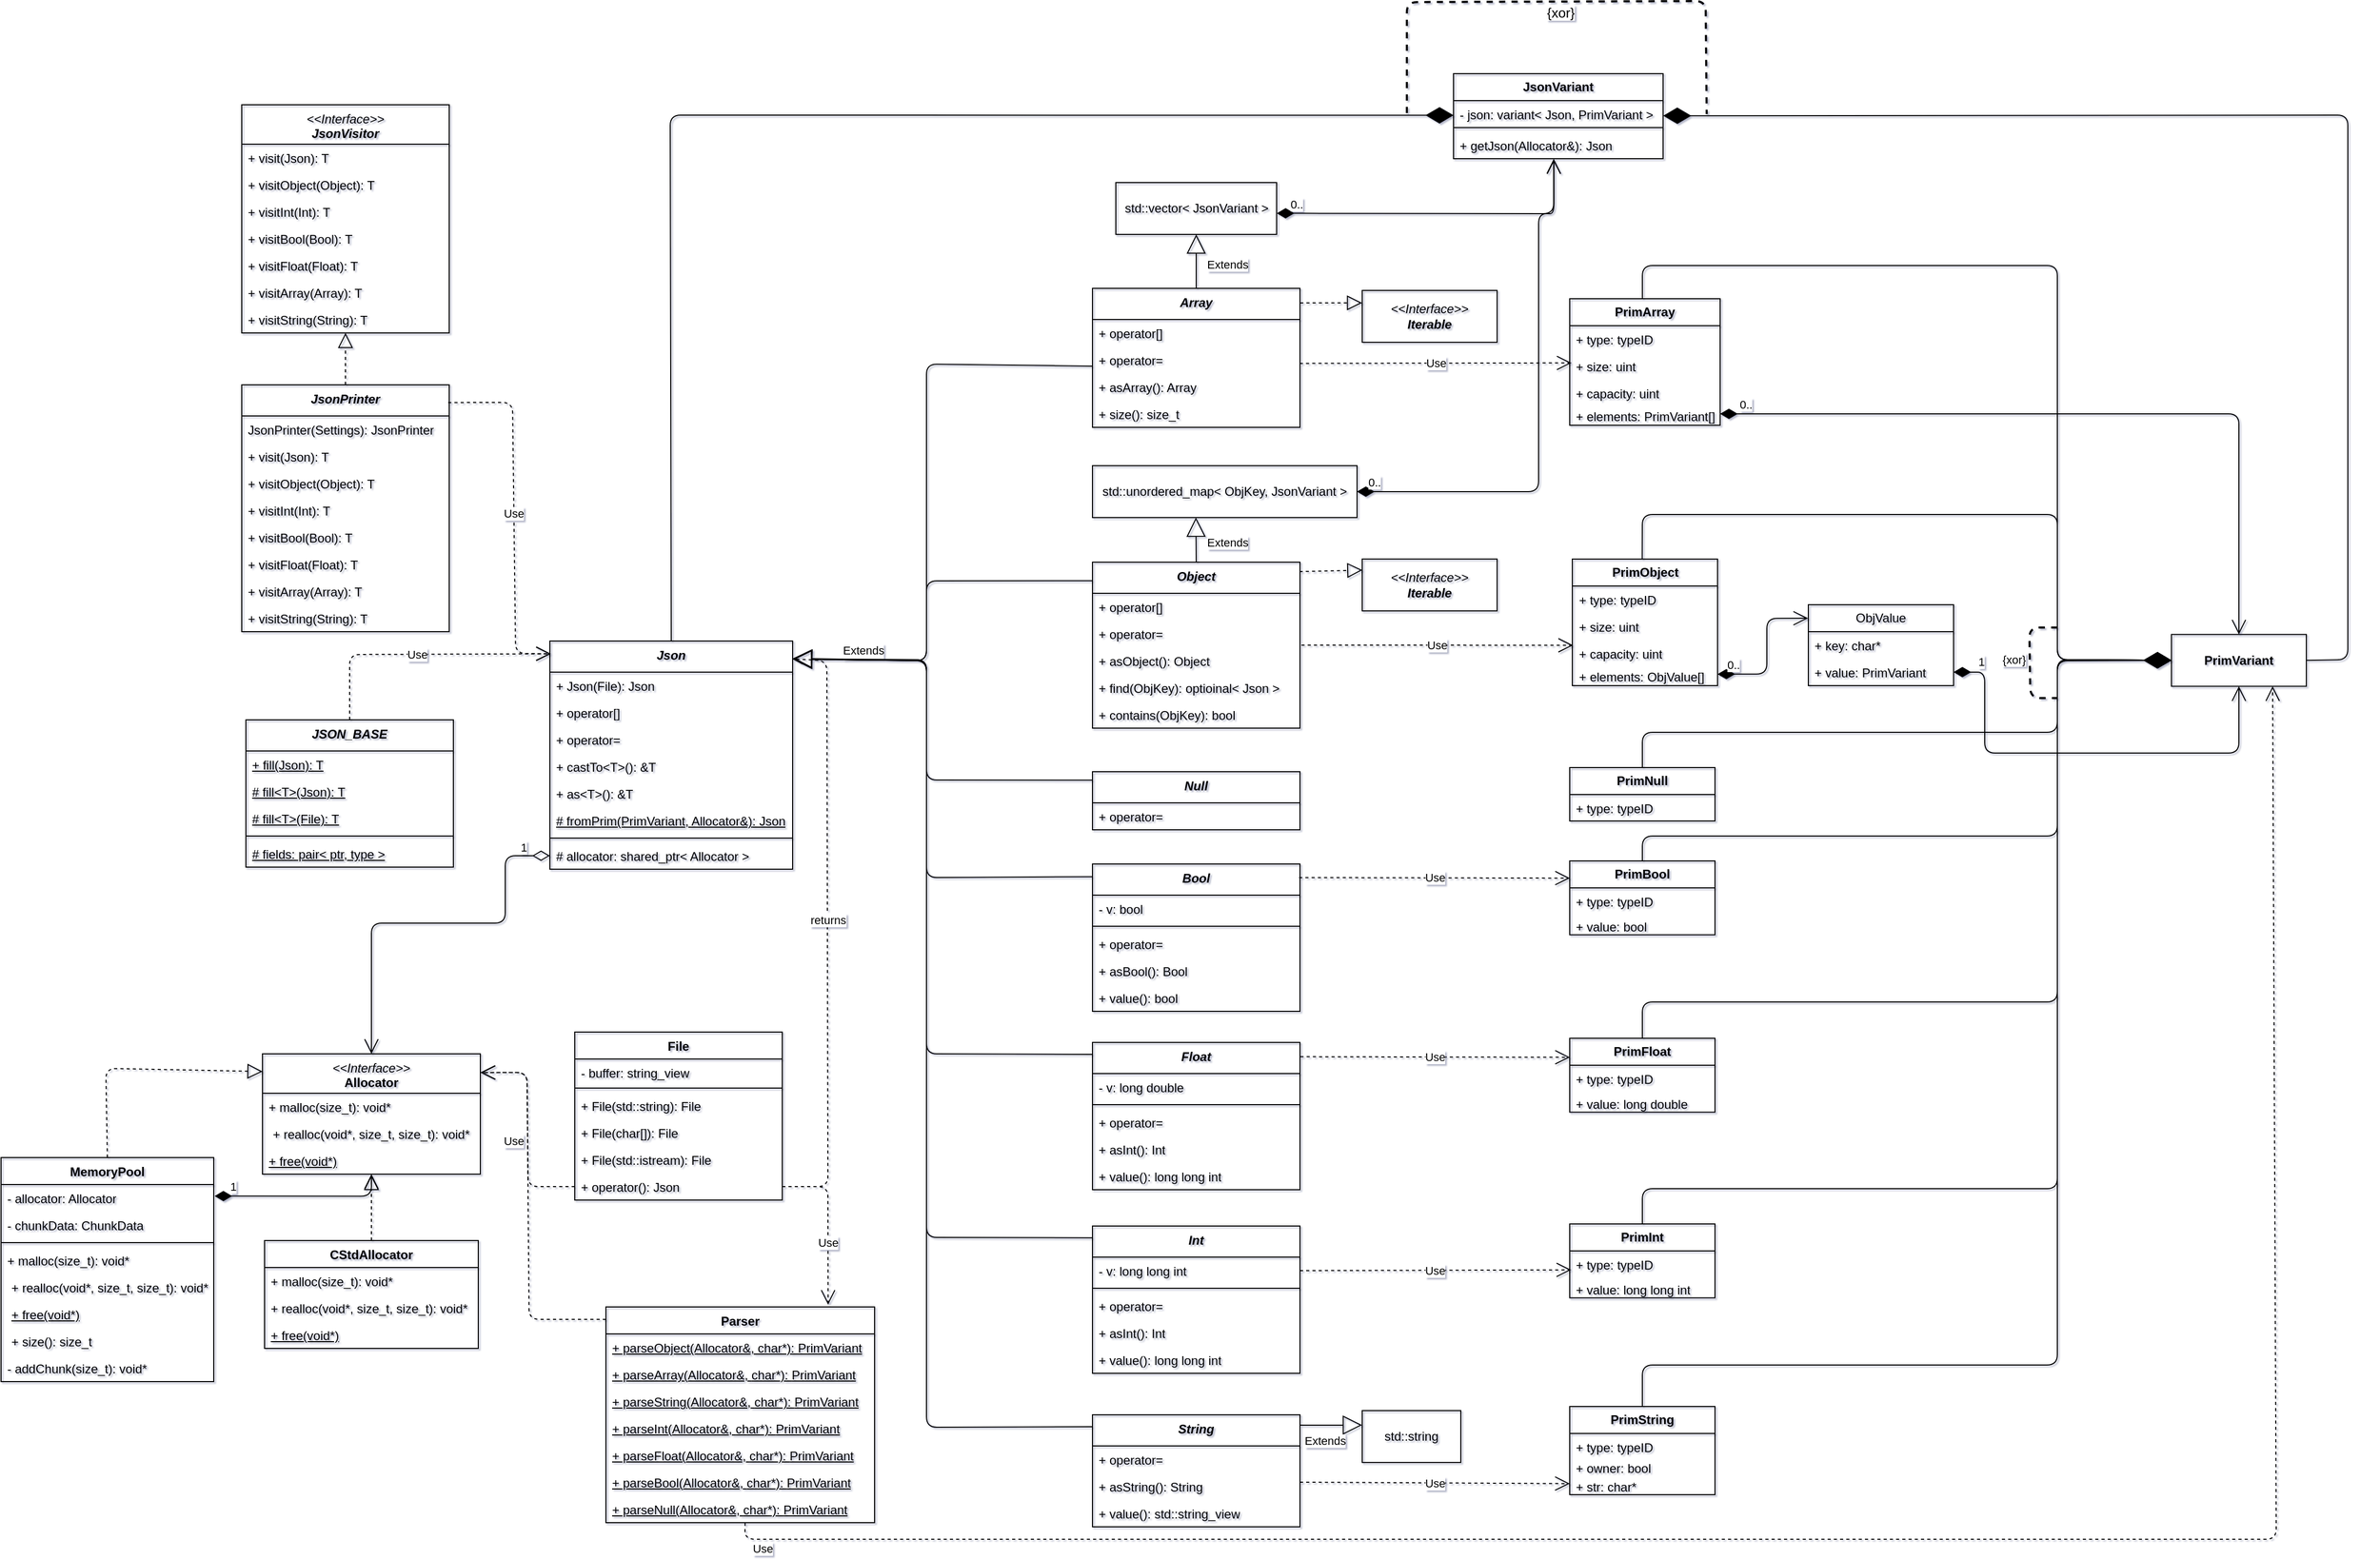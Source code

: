 <mxfile version="24.4.0" type="device">
  <diagram id="C5RBs43oDa-KdzZeNtuy" name="Page-1">
    <mxGraphModel dx="7267" dy="5150" grid="0" gridSize="10" guides="1" tooltips="1" connect="1" arrows="1" fold="1" page="1" pageScale="1" pageWidth="1169" pageHeight="827" background="none" math="0" shadow="1">
      <root>
        <mxCell id="WIyWlLk6GJQsqaUBKTNV-0" />
        <mxCell id="WIyWlLk6GJQsqaUBKTNV-1" parent="WIyWlLk6GJQsqaUBKTNV-0" />
        <mxCell id="9_R0JLs6pxuWvH099FNh-15" value="" style="endArrow=block;dashed=1;endFill=0;endSize=12;html=1;rounded=0;exitX=0.5;exitY=0;exitDx=0;exitDy=0;entryX=0.5;entryY=1.027;entryDx=0;entryDy=0;entryPerimeter=0;" parent="WIyWlLk6GJQsqaUBKTNV-1" source="7CuqHXBvwAb6fSSLFMeE-64" target="7CuqHXBvwAb6fSSLFMeE-83" edge="1">
          <mxGeometry width="160" relative="1" as="geometry">
            <mxPoint x="-416" y="90" as="sourcePoint" />
            <mxPoint x="-256" y="90" as="targetPoint" />
          </mxGeometry>
        </mxCell>
        <mxCell id="9_R0JLs6pxuWvH099FNh-20" value="1" style="endArrow=open;html=1;endSize=12;startArrow=diamondThin;startSize=14;startFill=1;edgeStyle=orthogonalEdgeStyle;align=left;verticalAlign=bottom;rounded=1;exitX=1.004;exitY=0.429;exitDx=0;exitDy=0;curved=0;exitPerimeter=0;" parent="WIyWlLk6GJQsqaUBKTNV-1" source="7CuqHXBvwAb6fSSLFMeE-72" target="7CuqHXBvwAb6fSSLFMeE-80" edge="1">
          <mxGeometry x="-0.849" relative="1" as="geometry">
            <mxPoint x="-515" y="-42.5" as="sourcePoint" />
            <mxPoint x="-26" y="-80" as="targetPoint" />
            <mxPoint as="offset" />
          </mxGeometry>
        </mxCell>
        <mxCell id="9_R0JLs6pxuWvH099FNh-21" value="" style="endArrow=block;dashed=1;endFill=0;endSize=12;html=1;rounded=1;exitX=0.5;exitY=0;exitDx=0;exitDy=0;entryX=0;entryY=0.147;entryDx=0;entryDy=0;curved=0;entryPerimeter=0;" parent="WIyWlLk6GJQsqaUBKTNV-1" source="7CuqHXBvwAb6fSSLFMeE-71" target="7CuqHXBvwAb6fSSLFMeE-80" edge="1">
          <mxGeometry width="160" relative="1" as="geometry">
            <mxPoint x="-76" y="-100" as="sourcePoint" />
            <mxPoint x="84" y="-100" as="targetPoint" />
            <Array as="points">
              <mxPoint x="-617" y="-166" />
            </Array>
          </mxGeometry>
        </mxCell>
        <mxCell id="9_R0JLs6pxuWvH099FNh-22" value="File" style="swimlane;fontStyle=1;align=center;verticalAlign=top;childLayout=stackLayout;horizontal=1;startSize=26;horizontalStack=0;resizeParent=1;resizeParentMax=0;resizeLast=0;collapsible=1;marginBottom=0;whiteSpace=wrap;html=1;fillColor=none;" parent="WIyWlLk6GJQsqaUBKTNV-1" vertex="1">
          <mxGeometry x="-165" y="-201" width="200" height="162" as="geometry" />
        </mxCell>
        <mxCell id="9_R0JLs6pxuWvH099FNh-23" value="- buffer: string_view" style="text;strokeColor=none;fillColor=none;align=left;verticalAlign=top;spacingLeft=4;spacingRight=4;overflow=hidden;rotatable=0;points=[[0,0.5],[1,0.5]];portConstraint=eastwest;whiteSpace=wrap;html=1;" parent="9_R0JLs6pxuWvH099FNh-22" vertex="1">
          <mxGeometry y="26" width="200" height="24" as="geometry" />
        </mxCell>
        <mxCell id="9_R0JLs6pxuWvH099FNh-24" value="" style="line;strokeWidth=1;fillColor=none;align=left;verticalAlign=middle;spacingTop=-1;spacingLeft=3;spacingRight=3;rotatable=0;labelPosition=right;points=[];portConstraint=eastwest;strokeColor=inherit;" parent="9_R0JLs6pxuWvH099FNh-22" vertex="1">
          <mxGeometry y="50" width="200" height="8" as="geometry" />
        </mxCell>
        <mxCell id="9_R0JLs6pxuWvH099FNh-25" value="+ File(std::string): File" style="text;strokeColor=none;fillColor=none;align=left;verticalAlign=top;spacingLeft=4;spacingRight=4;overflow=hidden;rotatable=0;points=[[0,0.5],[1,0.5]];portConstraint=eastwest;whiteSpace=wrap;html=1;" parent="9_R0JLs6pxuWvH099FNh-22" vertex="1">
          <mxGeometry y="58" width="200" height="26" as="geometry" />
        </mxCell>
        <mxCell id="7CuqHXBvwAb6fSSLFMeE-52" value="&lt;div&gt;+ File(char[]): File&lt;/div&gt;" style="text;strokeColor=none;fillColor=none;align=left;verticalAlign=top;spacingLeft=4;spacingRight=4;overflow=hidden;rotatable=0;points=[[0,0.5],[1,0.5]];portConstraint=eastwest;whiteSpace=wrap;html=1;" parent="9_R0JLs6pxuWvH099FNh-22" vertex="1">
          <mxGeometry y="84" width="200" height="26" as="geometry" />
        </mxCell>
        <mxCell id="7CuqHXBvwAb6fSSLFMeE-53" value="&lt;div&gt;+ File(std::istream): File&lt;/div&gt;" style="text;strokeColor=none;fillColor=none;align=left;verticalAlign=top;spacingLeft=4;spacingRight=4;overflow=hidden;rotatable=0;points=[[0,0.5],[1,0.5]];portConstraint=eastwest;whiteSpace=wrap;html=1;" parent="9_R0JLs6pxuWvH099FNh-22" vertex="1">
          <mxGeometry y="110" width="200" height="26" as="geometry" />
        </mxCell>
        <mxCell id="mWqzRGXdUeGqEhVtsUbD-7" value="&lt;div&gt;+ operator(): Json&lt;/div&gt;" style="text;strokeColor=none;fillColor=none;align=left;verticalAlign=top;spacingLeft=4;spacingRight=4;overflow=hidden;rotatable=0;points=[[0,0.5],[1,0.5]];portConstraint=eastwest;whiteSpace=wrap;html=1;" vertex="1" parent="9_R0JLs6pxuWvH099FNh-22">
          <mxGeometry y="136" width="200" height="26" as="geometry" />
        </mxCell>
        <mxCell id="9_R0JLs6pxuWvH099FNh-32" value="&lt;b&gt;PrimVariant&lt;/b&gt;" style="html=1;whiteSpace=wrap;fillColor=none;" parent="WIyWlLk6GJQsqaUBKTNV-1" vertex="1">
          <mxGeometry x="1374" y="-584.33" width="130" height="50" as="geometry" />
        </mxCell>
        <mxCell id="9_R0JLs6pxuWvH099FNh-34" value="ObjValue" style="swimlane;fontStyle=0;childLayout=stackLayout;horizontal=1;startSize=26;fillColor=none;horizontalStack=0;resizeParent=1;resizeParentMax=0;resizeLast=0;collapsible=1;marginBottom=0;whiteSpace=wrap;html=1;" parent="WIyWlLk6GJQsqaUBKTNV-1" vertex="1">
          <mxGeometry x="1024" y="-613.05" width="140" height="78" as="geometry">
            <mxRectangle x="350" y="650" width="90" height="30" as="alternateBounds" />
          </mxGeometry>
        </mxCell>
        <mxCell id="9_R0JLs6pxuWvH099FNh-35" value="+ key: char*" style="text;strokeColor=none;fillColor=none;align=left;verticalAlign=top;spacingLeft=4;spacingRight=4;overflow=hidden;rotatable=0;points=[[0,0.5],[1,0.5]];portConstraint=eastwest;whiteSpace=wrap;html=1;" parent="9_R0JLs6pxuWvH099FNh-34" vertex="1">
          <mxGeometry y="26" width="140" height="26" as="geometry" />
        </mxCell>
        <mxCell id="9_R0JLs6pxuWvH099FNh-36" value="+ value: PrimVariant" style="text;strokeColor=none;fillColor=none;align=left;verticalAlign=top;spacingLeft=4;spacingRight=4;overflow=hidden;rotatable=0;points=[[0,0.5],[1,0.5]];portConstraint=eastwest;whiteSpace=wrap;html=1;" parent="9_R0JLs6pxuWvH099FNh-34" vertex="1">
          <mxGeometry y="52" width="140" height="26" as="geometry" />
        </mxCell>
        <mxCell id="9_R0JLs6pxuWvH099FNh-41" value="" style="group" parent="WIyWlLk6GJQsqaUBKTNV-1" vertex="1" connectable="0">
          <mxGeometry x="794" y="-908.05" width="145" height="122" as="geometry" />
        </mxCell>
        <mxCell id="9_R0JLs6pxuWvH099FNh-42" value="&lt;b&gt;PrimArray&lt;/b&gt;" style="swimlane;fontStyle=0;childLayout=stackLayout;horizontal=1;startSize=26;fillColor=none;horizontalStack=0;resizeParent=1;resizeParentMax=0;resizeLast=0;collapsible=1;marginBottom=0;whiteSpace=wrap;html=1;" parent="9_R0JLs6pxuWvH099FNh-41" vertex="1">
          <mxGeometry width="145" height="122" as="geometry" />
        </mxCell>
        <mxCell id="9_R0JLs6pxuWvH099FNh-43" value="+ type: typeID" style="text;strokeColor=none;fillColor=none;align=left;verticalAlign=top;spacingLeft=4;spacingRight=4;overflow=hidden;rotatable=0;points=[[0,0.5],[1,0.5]];portConstraint=eastwest;whiteSpace=wrap;html=1;" parent="9_R0JLs6pxuWvH099FNh-42" vertex="1">
          <mxGeometry y="26" width="145" height="26" as="geometry" />
        </mxCell>
        <mxCell id="9_R0JLs6pxuWvH099FNh-44" value="+ size: uint" style="text;strokeColor=none;fillColor=none;align=left;verticalAlign=top;spacingLeft=4;spacingRight=4;overflow=hidden;rotatable=0;points=[[0,0.5],[1,0.5]];portConstraint=eastwest;whiteSpace=wrap;html=1;" parent="9_R0JLs6pxuWvH099FNh-42" vertex="1">
          <mxGeometry y="52" width="145" height="26" as="geometry" />
        </mxCell>
        <mxCell id="9_R0JLs6pxuWvH099FNh-45" value="+ capacity: uint" style="text;strokeColor=none;fillColor=none;align=left;verticalAlign=top;spacingLeft=4;spacingRight=4;overflow=hidden;rotatable=0;points=[[0,0.5],[1,0.5]];portConstraint=eastwest;whiteSpace=wrap;html=1;" parent="9_R0JLs6pxuWvH099FNh-42" vertex="1">
          <mxGeometry y="78" width="145" height="22" as="geometry" />
        </mxCell>
        <mxCell id="9_R0JLs6pxuWvH099FNh-46" value="+ elements: PrimVariant[]" style="text;strokeColor=none;fillColor=none;align=left;verticalAlign=top;spacingLeft=4;spacingRight=4;overflow=hidden;rotatable=0;points=[[0,0.5],[1,0.5]];portConstraint=eastwest;whiteSpace=wrap;html=1;" parent="9_R0JLs6pxuWvH099FNh-42" vertex="1">
          <mxGeometry y="100" width="145" height="22" as="geometry" />
        </mxCell>
        <mxCell id="9_R0JLs6pxuWvH099FNh-48" value="" style="endArrow=diamondThin;endFill=1;endSize=24;html=1;rounded=1;entryX=0;entryY=0.5;entryDx=0;entryDy=0;exitX=0.483;exitY=0.001;exitDx=0;exitDy=0;curved=0;exitPerimeter=0;" parent="WIyWlLk6GJQsqaUBKTNV-1" source="9_R0JLs6pxuWvH099FNh-42" target="9_R0JLs6pxuWvH099FNh-32" edge="1">
          <mxGeometry width="160" relative="1" as="geometry">
            <mxPoint x="2244" y="-182.0" as="sourcePoint" />
            <mxPoint x="2404" y="-182.0" as="targetPoint" />
            <Array as="points">
              <mxPoint x="864" y="-940" />
              <mxPoint x="1264" y="-940" />
              <mxPoint x="1264" y="-560" />
            </Array>
          </mxGeometry>
        </mxCell>
        <mxCell id="9_R0JLs6pxuWvH099FNh-56" value="" style="endArrow=diamondThin;endFill=1;endSize=24;html=1;rounded=1;entryX=0;entryY=0.5;entryDx=0;entryDy=0;exitX=0.5;exitY=0;exitDx=0;exitDy=0;curved=0;" parent="WIyWlLk6GJQsqaUBKTNV-1" source="9_R0JLs6pxuWvH099FNh-51" target="9_R0JLs6pxuWvH099FNh-32" edge="1">
          <mxGeometry width="160" relative="1" as="geometry">
            <mxPoint x="2434" y="-292.0" as="sourcePoint" />
            <mxPoint x="2594" y="-292.0" as="targetPoint" />
            <Array as="points">
              <mxPoint x="864" y="120" />
              <mxPoint x="1264" y="120" />
              <mxPoint x="1264" y="-559" />
            </Array>
          </mxGeometry>
        </mxCell>
        <mxCell id="9_R0JLs6pxuWvH099FNh-57" value="" style="endArrow=diamondThin;endFill=1;endSize=24;html=1;rounded=1;entryX=0;entryY=0.5;entryDx=0;entryDy=0;exitX=0.481;exitY=0.003;exitDx=0;exitDy=0;exitPerimeter=0;curved=0;" parent="WIyWlLk6GJQsqaUBKTNV-1" source="9_R0JLs6pxuWvH099FNh-26" target="9_R0JLs6pxuWvH099FNh-32" edge="1">
          <mxGeometry width="160" relative="1" as="geometry">
            <mxPoint x="2209" y="-442" as="sourcePoint" />
            <mxPoint x="2253" y="-502" as="targetPoint" />
            <Array as="points">
              <mxPoint x="864" y="-700" />
              <mxPoint x="1264" y="-700" />
              <mxPoint x="1264" y="-560" />
            </Array>
          </mxGeometry>
        </mxCell>
        <mxCell id="9_R0JLs6pxuWvH099FNh-58" value="" style="group" parent="WIyWlLk6GJQsqaUBKTNV-1" vertex="1" connectable="0">
          <mxGeometry x="796.5" y="-747.05" width="140" height="212.0" as="geometry" />
        </mxCell>
        <mxCell id="9_R0JLs6pxuWvH099FNh-50" value="" style="group" parent="9_R0JLs6pxuWvH099FNh-58" vertex="1" connectable="0">
          <mxGeometry y="-1.137e-13" width="140" height="212" as="geometry" />
        </mxCell>
        <mxCell id="9_R0JLs6pxuWvH099FNh-31" value="" style="group" parent="9_R0JLs6pxuWvH099FNh-50" vertex="1" connectable="0">
          <mxGeometry y="90" width="140" height="122" as="geometry" />
        </mxCell>
        <mxCell id="9_R0JLs6pxuWvH099FNh-26" value="&lt;b&gt;PrimObject&lt;/b&gt;" style="swimlane;fontStyle=0;childLayout=stackLayout;horizontal=1;startSize=26;fillColor=none;horizontalStack=0;resizeParent=1;resizeParentMax=0;resizeLast=0;collapsible=1;marginBottom=0;whiteSpace=wrap;html=1;" parent="9_R0JLs6pxuWvH099FNh-31" vertex="1">
          <mxGeometry width="140" height="122" as="geometry" />
        </mxCell>
        <mxCell id="9_R0JLs6pxuWvH099FNh-27" value="+ type: typeID" style="text;strokeColor=none;fillColor=none;align=left;verticalAlign=top;spacingLeft=4;spacingRight=4;overflow=hidden;rotatable=0;points=[[0,0.5],[1,0.5]];portConstraint=eastwest;whiteSpace=wrap;html=1;" parent="9_R0JLs6pxuWvH099FNh-26" vertex="1">
          <mxGeometry y="26" width="140" height="26" as="geometry" />
        </mxCell>
        <mxCell id="9_R0JLs6pxuWvH099FNh-28" value="+ size: uint" style="text;strokeColor=none;fillColor=none;align=left;verticalAlign=top;spacingLeft=4;spacingRight=4;overflow=hidden;rotatable=0;points=[[0,0.5],[1,0.5]];portConstraint=eastwest;whiteSpace=wrap;html=1;" parent="9_R0JLs6pxuWvH099FNh-26" vertex="1">
          <mxGeometry y="52" width="140" height="26" as="geometry" />
        </mxCell>
        <mxCell id="9_R0JLs6pxuWvH099FNh-29" value="+ capacity: uint" style="text;strokeColor=none;fillColor=none;align=left;verticalAlign=top;spacingLeft=4;spacingRight=4;overflow=hidden;rotatable=0;points=[[0,0.5],[1,0.5]];portConstraint=eastwest;whiteSpace=wrap;html=1;" parent="9_R0JLs6pxuWvH099FNh-26" vertex="1">
          <mxGeometry y="78" width="140" height="22" as="geometry" />
        </mxCell>
        <mxCell id="9_R0JLs6pxuWvH099FNh-30" value="+ elements: ObjValue[]" style="text;strokeColor=none;fillColor=none;align=left;verticalAlign=top;spacingLeft=4;spacingRight=4;overflow=hidden;rotatable=0;points=[[0,0.5],[1,0.5]];portConstraint=eastwest;whiteSpace=wrap;html=1;" parent="9_R0JLs6pxuWvH099FNh-26" vertex="1">
          <mxGeometry y="100" width="140" height="22" as="geometry" />
        </mxCell>
        <mxCell id="9_R0JLs6pxuWvH099FNh-63" value="" style="group" parent="WIyWlLk6GJQsqaUBKTNV-1" vertex="1" connectable="0">
          <mxGeometry x="794" y="-16.05" width="140" height="120" as="geometry" />
        </mxCell>
        <mxCell id="9_R0JLs6pxuWvH099FNh-64" value="&lt;b&gt;PrimInt&lt;/b&gt;" style="swimlane;fontStyle=0;childLayout=stackLayout;horizontal=1;startSize=26;fillColor=none;horizontalStack=0;resizeParent=1;resizeParentMax=0;resizeLast=0;collapsible=1;marginBottom=0;whiteSpace=wrap;html=1;" parent="9_R0JLs6pxuWvH099FNh-63" vertex="1">
          <mxGeometry width="140" height="71.246" as="geometry" />
        </mxCell>
        <mxCell id="9_R0JLs6pxuWvH099FNh-65" value="+ type: typeID" style="text;strokeColor=none;fillColor=none;align=left;verticalAlign=top;spacingLeft=4;spacingRight=4;overflow=hidden;rotatable=0;points=[[0,0.5],[1,0.5]];portConstraint=eastwest;whiteSpace=wrap;html=1;" parent="9_R0JLs6pxuWvH099FNh-64" vertex="1">
          <mxGeometry y="26" width="140" height="23.607" as="geometry" />
        </mxCell>
        <mxCell id="9_R0JLs6pxuWvH099FNh-66" value="+ value: long long int" style="text;strokeColor=none;fillColor=none;align=left;verticalAlign=top;spacingLeft=4;spacingRight=4;overflow=hidden;rotatable=0;points=[[0,0.5],[1,0.5]];portConstraint=eastwest;whiteSpace=wrap;html=1;" parent="9_R0JLs6pxuWvH099FNh-64" vertex="1">
          <mxGeometry y="49.607" width="140" height="21.639" as="geometry" />
        </mxCell>
        <mxCell id="9_R0JLs6pxuWvH099FNh-67" value="" style="group" parent="WIyWlLk6GJQsqaUBKTNV-1" vertex="1" connectable="0">
          <mxGeometry x="794" y="-195.05" width="140" height="120" as="geometry" />
        </mxCell>
        <mxCell id="9_R0JLs6pxuWvH099FNh-68" value="&lt;b&gt;PrimFloat&lt;/b&gt;" style="swimlane;fontStyle=0;childLayout=stackLayout;horizontal=1;startSize=26;fillColor=none;horizontalStack=0;resizeParent=1;resizeParentMax=0;resizeLast=0;collapsible=1;marginBottom=0;whiteSpace=wrap;html=1;" parent="9_R0JLs6pxuWvH099FNh-67" vertex="1">
          <mxGeometry width="140" height="71.246" as="geometry" />
        </mxCell>
        <mxCell id="9_R0JLs6pxuWvH099FNh-69" value="+ type: typeID" style="text;strokeColor=none;fillColor=none;align=left;verticalAlign=top;spacingLeft=4;spacingRight=4;overflow=hidden;rotatable=0;points=[[0,0.5],[1,0.5]];portConstraint=eastwest;whiteSpace=wrap;html=1;" parent="9_R0JLs6pxuWvH099FNh-68" vertex="1">
          <mxGeometry y="26" width="140" height="23.607" as="geometry" />
        </mxCell>
        <mxCell id="9_R0JLs6pxuWvH099FNh-70" value="+ value: long double" style="text;strokeColor=none;fillColor=none;align=left;verticalAlign=top;spacingLeft=4;spacingRight=4;overflow=hidden;rotatable=0;points=[[0,0.5],[1,0.5]];portConstraint=eastwest;whiteSpace=wrap;html=1;" parent="9_R0JLs6pxuWvH099FNh-68" vertex="1">
          <mxGeometry y="49.607" width="140" height="21.639" as="geometry" />
        </mxCell>
        <mxCell id="9_R0JLs6pxuWvH099FNh-71" value="" style="endArrow=diamondThin;endFill=1;endSize=24;html=1;rounded=1;entryX=0;entryY=0.5;entryDx=0;entryDy=0;exitX=0.5;exitY=0;exitDx=0;exitDy=0;curved=0;" parent="WIyWlLk6GJQsqaUBKTNV-1" source="9_R0JLs6pxuWvH099FNh-59" target="9_R0JLs6pxuWvH099FNh-32" edge="1">
          <mxGeometry width="160" relative="1" as="geometry">
            <mxPoint x="2032" y="-702" as="sourcePoint" />
            <mxPoint x="1964" y="-789" as="targetPoint" />
            <Array as="points">
              <mxPoint x="864" y="-390" />
              <mxPoint x="1264" y="-390" />
              <mxPoint x="1264" y="-560" />
            </Array>
          </mxGeometry>
        </mxCell>
        <mxCell id="9_R0JLs6pxuWvH099FNh-72" value="" style="endArrow=diamondThin;endFill=1;endSize=24;html=1;rounded=1;entryX=0;entryY=0.5;entryDx=0;entryDy=0;exitX=0.5;exitY=0;exitDx=0;exitDy=0;curved=0;" parent="WIyWlLk6GJQsqaUBKTNV-1" source="9_R0JLs6pxuWvH099FNh-64" target="9_R0JLs6pxuWvH099FNh-32" edge="1">
          <mxGeometry width="160" relative="1" as="geometry">
            <mxPoint x="2025" y="-858" as="sourcePoint" />
            <mxPoint x="1954" y="-882" as="targetPoint" />
            <Array as="points">
              <mxPoint x="864" y="-50" />
              <mxPoint x="1264" y="-50" />
              <mxPoint x="1264" y="-560" />
            </Array>
          </mxGeometry>
        </mxCell>
        <mxCell id="9_R0JLs6pxuWvH099FNh-73" value="" style="endArrow=diamondThin;endFill=1;endSize=24;html=1;rounded=1;entryX=0;entryY=0.5;entryDx=0;entryDy=0;exitX=0.5;exitY=0;exitDx=0;exitDy=0;curved=0;" parent="WIyWlLk6GJQsqaUBKTNV-1" source="9_R0JLs6pxuWvH099FNh-68" target="9_R0JLs6pxuWvH099FNh-32" edge="1">
          <mxGeometry width="160" relative="1" as="geometry">
            <mxPoint x="2014" y="-902" as="sourcePoint" />
            <mxPoint x="1944" y="-864" as="targetPoint" />
            <Array as="points">
              <mxPoint x="864" y="-230" />
              <mxPoint x="1264" y="-230" />
              <mxPoint x="1264" y="-560" />
            </Array>
          </mxGeometry>
        </mxCell>
        <mxCell id="9_R0JLs6pxuWvH099FNh-74" value="1" style="endArrow=open;html=1;endSize=12;startArrow=diamondThin;startSize=14;startFill=1;edgeStyle=orthogonalEdgeStyle;align=left;verticalAlign=bottom;rounded=1;exitX=1;exitY=0.5;exitDx=0;exitDy=0;curved=0;entryX=0.5;entryY=1;entryDx=0;entryDy=0;" parent="WIyWlLk6GJQsqaUBKTNV-1" source="9_R0JLs6pxuWvH099FNh-36" target="9_R0JLs6pxuWvH099FNh-32" edge="1">
          <mxGeometry x="-0.898" y="1" relative="1" as="geometry">
            <mxPoint x="1714" y="-712" as="sourcePoint" />
            <mxPoint x="1444" y="-530" as="targetPoint" />
            <Array as="points">
              <mxPoint x="1194" y="-548" />
              <mxPoint x="1194" y="-470" />
              <mxPoint x="1439" y="-470" />
            </Array>
            <mxPoint as="offset" />
          </mxGeometry>
        </mxCell>
        <mxCell id="9_R0JLs6pxuWvH099FNh-75" value="0.." style="endArrow=open;html=1;endSize=12;startArrow=diamondThin;startSize=14;startFill=1;edgeStyle=orthogonalEdgeStyle;align=left;verticalAlign=bottom;rounded=1;exitX=1;exitY=0.5;exitDx=0;exitDy=0;entryX=-0.002;entryY=0.168;entryDx=0;entryDy=0;curved=0;entryPerimeter=0;" parent="WIyWlLk6GJQsqaUBKTNV-1" source="9_R0JLs6pxuWvH099FNh-30" target="9_R0JLs6pxuWvH099FNh-34" edge="1">
          <mxGeometry x="-0.888" relative="1" as="geometry">
            <mxPoint x="926.5" y="-527.02" as="sourcePoint" />
            <mxPoint x="1814" y="-578.3" as="targetPoint" />
            <mxPoint as="offset" />
            <Array as="points">
              <mxPoint x="984" y="-546" />
              <mxPoint x="984" y="-600" />
            </Array>
          </mxGeometry>
        </mxCell>
        <mxCell id="9_R0JLs6pxuWvH099FNh-76" value="" style="group" parent="WIyWlLk6GJQsqaUBKTNV-1" vertex="1" connectable="0">
          <mxGeometry x="794" y="-456.05" width="140" height="130" as="geometry" />
        </mxCell>
        <mxCell id="9_R0JLs6pxuWvH099FNh-77" value="&lt;b&gt;PrimNull&lt;/b&gt;" style="swimlane;fontStyle=0;childLayout=stackLayout;horizontal=1;startSize=26;fillColor=none;horizontalStack=0;resizeParent=1;resizeParentMax=0;resizeLast=0;collapsible=1;marginBottom=0;whiteSpace=wrap;html=1;" parent="9_R0JLs6pxuWvH099FNh-76" vertex="1">
          <mxGeometry width="140" height="51.574" as="geometry" />
        </mxCell>
        <mxCell id="9_R0JLs6pxuWvH099FNh-78" value="+ type: typeID" style="text;strokeColor=none;fillColor=none;align=left;verticalAlign=top;spacingLeft=4;spacingRight=4;overflow=hidden;rotatable=0;points=[[0,0.5],[1,0.5]];portConstraint=eastwest;whiteSpace=wrap;html=1;" parent="9_R0JLs6pxuWvH099FNh-77" vertex="1">
          <mxGeometry y="26" width="140" height="25.574" as="geometry" />
        </mxCell>
        <mxCell id="9_R0JLs6pxuWvH099FNh-80" value="" style="endArrow=diamondThin;endFill=1;endSize=24;html=1;rounded=1;entryX=0;entryY=0.5;entryDx=0;entryDy=0;exitX=0.5;exitY=0;exitDx=0;exitDy=0;curved=0;" parent="WIyWlLk6GJQsqaUBKTNV-1" source="9_R0JLs6pxuWvH099FNh-77" target="9_R0JLs6pxuWvH099FNh-32" edge="1">
          <mxGeometry width="160" relative="1" as="geometry">
            <mxPoint x="1734" y="-777" as="sourcePoint" />
            <mxPoint x="1834" y="-819" as="targetPoint" />
            <Array as="points">
              <mxPoint x="864" y="-490" />
              <mxPoint x="1264" y="-490" />
              <mxPoint x="1264" y="-560" />
            </Array>
          </mxGeometry>
        </mxCell>
        <mxCell id="tD6pKyn3hC_biZu9KslG-0" value="0.." style="endArrow=open;html=1;endSize=12;startArrow=diamondThin;startSize=14;startFill=1;edgeStyle=orthogonalEdgeStyle;align=left;verticalAlign=bottom;rounded=1;entryX=0.5;entryY=0;entryDx=0;entryDy=0;exitX=1;exitY=0.5;exitDx=0;exitDy=0;curved=0;" parent="WIyWlLk6GJQsqaUBKTNV-1" source="9_R0JLs6pxuWvH099FNh-46" target="9_R0JLs6pxuWvH099FNh-32" edge="1">
          <mxGeometry x="-0.952" relative="1" as="geometry">
            <mxPoint x="1894" y="-1000" as="sourcePoint" />
            <mxPoint x="2054" y="-1000" as="targetPoint" />
            <mxPoint as="offset" />
            <Array as="points">
              <mxPoint x="1439" y="-797" />
            </Array>
          </mxGeometry>
        </mxCell>
        <mxCell id="tD6pKyn3hC_biZu9KslG-1" value="&lt;div style=&quot;font-weight: 400;&quot;&gt;&lt;i&gt;&lt;b&gt;Json&lt;/b&gt;&lt;/i&gt;&lt;/div&gt;" style="swimlane;fontStyle=1;align=center;verticalAlign=top;childLayout=stackLayout;horizontal=1;startSize=30;horizontalStack=0;resizeParent=1;resizeParentMax=0;resizeLast=0;collapsible=1;marginBottom=0;whiteSpace=wrap;html=1;fillColor=none;" parent="WIyWlLk6GJQsqaUBKTNV-1" vertex="1">
          <mxGeometry x="-189" y="-578" width="234" height="220" as="geometry" />
        </mxCell>
        <mxCell id="mWqzRGXdUeGqEhVtsUbD-15" value="+ Json(File): Json" style="text;strokeColor=none;fillColor=none;align=left;verticalAlign=top;spacingLeft=4;spacingRight=4;overflow=hidden;rotatable=0;points=[[0,0.5],[1,0.5]];portConstraint=eastwest;whiteSpace=wrap;html=1;" vertex="1" parent="tD6pKyn3hC_biZu9KslG-1">
          <mxGeometry y="30" width="234" height="26" as="geometry" />
        </mxCell>
        <mxCell id="tD6pKyn3hC_biZu9KslG-2" value="+ operator[]" style="text;strokeColor=none;fillColor=none;align=left;verticalAlign=top;spacingLeft=4;spacingRight=4;overflow=hidden;rotatable=0;points=[[0,0.5],[1,0.5]];portConstraint=eastwest;whiteSpace=wrap;html=1;" parent="tD6pKyn3hC_biZu9KslG-1" vertex="1">
          <mxGeometry y="56" width="234" height="26" as="geometry" />
        </mxCell>
        <mxCell id="9_R0JLs6pxuWvH099FNh-135" value="+ operator=" style="text;strokeColor=none;fillColor=none;align=left;verticalAlign=top;spacingLeft=4;spacingRight=4;overflow=hidden;rotatable=0;points=[[0,0.5],[1,0.5]];portConstraint=eastwest;whiteSpace=wrap;html=1;" parent="tD6pKyn3hC_biZu9KslG-1" vertex="1">
          <mxGeometry y="82" width="234" height="26" as="geometry" />
        </mxCell>
        <mxCell id="9_R0JLs6pxuWvH099FNh-136" value="+ castTo&amp;lt;T&amp;gt;(): &amp;amp;T" style="text;strokeColor=none;fillColor=none;align=left;verticalAlign=top;spacingLeft=4;spacingRight=4;overflow=hidden;rotatable=0;points=[[0,0.5],[1,0.5]];portConstraint=eastwest;whiteSpace=wrap;html=1;" parent="tD6pKyn3hC_biZu9KslG-1" vertex="1">
          <mxGeometry y="108" width="234" height="26" as="geometry" />
        </mxCell>
        <mxCell id="tD6pKyn3hC_biZu9KslG-9" value="+ as&amp;lt;T&amp;gt;&lt;span style=&quot;background-color: initial;&quot;&gt;(): &amp;amp;T&lt;/span&gt;" style="text;strokeColor=none;fillColor=none;align=left;verticalAlign=top;spacingLeft=4;spacingRight=4;overflow=hidden;rotatable=0;points=[[0,0.5],[1,0.5]];portConstraint=eastwest;whiteSpace=wrap;html=1;" parent="tD6pKyn3hC_biZu9KslG-1" vertex="1">
          <mxGeometry y="134" width="234" height="26" as="geometry" />
        </mxCell>
        <mxCell id="mWqzRGXdUeGqEhVtsUbD-36" value="&lt;u&gt;# fromPrim(PrimVariant, Allocator&amp;amp;)&lt;span style=&quot;background-color: initial;&quot;&gt;: Json&lt;/span&gt;&lt;/u&gt;" style="text;strokeColor=none;fillColor=none;align=left;verticalAlign=top;spacingLeft=4;spacingRight=4;overflow=hidden;rotatable=0;points=[[0,0.5],[1,0.5]];portConstraint=eastwest;whiteSpace=wrap;html=1;" vertex="1" parent="tD6pKyn3hC_biZu9KslG-1">
          <mxGeometry y="160" width="234" height="26" as="geometry" />
        </mxCell>
        <mxCell id="tD6pKyn3hC_biZu9KslG-3" value="" style="line;strokeWidth=1;fillColor=none;align=left;verticalAlign=middle;spacingTop=-1;spacingLeft=3;spacingRight=3;rotatable=0;labelPosition=right;points=[];portConstraint=eastwest;strokeColor=inherit;" parent="tD6pKyn3hC_biZu9KslG-1" vertex="1">
          <mxGeometry y="186" width="234" height="8" as="geometry" />
        </mxCell>
        <mxCell id="tD6pKyn3hC_biZu9KslG-4" value="# allocator: shared_ptr&amp;lt; Allocator &amp;gt;" style="text;strokeColor=none;fillColor=none;align=left;verticalAlign=top;spacingLeft=4;spacingRight=4;overflow=hidden;rotatable=0;points=[[0,0.5],[1,0.5]];portConstraint=eastwest;whiteSpace=wrap;html=1;" parent="tD6pKyn3hC_biZu9KslG-1" vertex="1">
          <mxGeometry y="194" width="234" height="26" as="geometry" />
        </mxCell>
        <mxCell id="tD6pKyn3hC_biZu9KslG-11" value="&lt;i style=&quot;font-weight: 400;&quot;&gt;&amp;lt;&amp;lt;Interface&amp;gt;&amp;gt;&lt;/i&gt;&lt;div style=&quot;font-weight: 400;&quot;&gt;&lt;i&gt;&lt;b&gt;JsonVisitor&lt;/b&gt;&lt;/i&gt;&lt;/div&gt;" style="swimlane;fontStyle=1;align=center;verticalAlign=top;childLayout=stackLayout;horizontal=1;startSize=38;horizontalStack=0;resizeParent=1;resizeParentMax=0;resizeLast=0;collapsible=1;marginBottom=0;whiteSpace=wrap;html=1;fillColor=none;" parent="WIyWlLk6GJQsqaUBKTNV-1" vertex="1">
          <mxGeometry x="-486" y="-1095.05" width="200" height="220" as="geometry" />
        </mxCell>
        <mxCell id="tD6pKyn3hC_biZu9KslG-23" value="+ visit(Json): T" style="text;strokeColor=none;fillColor=none;align=left;verticalAlign=top;spacingLeft=4;spacingRight=4;overflow=hidden;rotatable=0;points=[[0,0.5],[1,0.5]];portConstraint=eastwest;whiteSpace=wrap;html=1;" parent="tD6pKyn3hC_biZu9KslG-11" vertex="1">
          <mxGeometry y="38" width="200" height="26" as="geometry" />
        </mxCell>
        <mxCell id="tD6pKyn3hC_biZu9KslG-15" value="+ visitObject(Object): T" style="text;strokeColor=none;fillColor=none;align=left;verticalAlign=top;spacingLeft=4;spacingRight=4;overflow=hidden;rotatable=0;points=[[0,0.5],[1,0.5]];portConstraint=eastwest;whiteSpace=wrap;html=1;" parent="tD6pKyn3hC_biZu9KslG-11" vertex="1">
          <mxGeometry y="64" width="200" height="26" as="geometry" />
        </mxCell>
        <mxCell id="tD6pKyn3hC_biZu9KslG-16" value="+ visitInt&lt;span style=&quot;background-color: initial;&quot;&gt;(Int): T&lt;/span&gt;" style="text;strokeColor=none;fillColor=none;align=left;verticalAlign=top;spacingLeft=4;spacingRight=4;overflow=hidden;rotatable=0;points=[[0,0.5],[1,0.5]];portConstraint=eastwest;whiteSpace=wrap;html=1;" parent="tD6pKyn3hC_biZu9KslG-11" vertex="1">
          <mxGeometry y="90" width="200" height="26" as="geometry" />
        </mxCell>
        <mxCell id="tD6pKyn3hC_biZu9KslG-17" value="+ visitBool&lt;span style=&quot;background-color: initial;&quot;&gt;(Bool): T&lt;/span&gt;" style="text;strokeColor=none;fillColor=none;align=left;verticalAlign=top;spacingLeft=4;spacingRight=4;overflow=hidden;rotatable=0;points=[[0,0.5],[1,0.5]];portConstraint=eastwest;whiteSpace=wrap;html=1;" parent="tD6pKyn3hC_biZu9KslG-11" vertex="1">
          <mxGeometry y="116" width="200" height="26" as="geometry" />
        </mxCell>
        <mxCell id="tD6pKyn3hC_biZu9KslG-18" value="+ visitFloat&lt;span style=&quot;background-color: initial;&quot;&gt;(Float): T&lt;/span&gt;" style="text;strokeColor=none;fillColor=none;align=left;verticalAlign=top;spacingLeft=4;spacingRight=4;overflow=hidden;rotatable=0;points=[[0,0.5],[1,0.5]];portConstraint=eastwest;whiteSpace=wrap;html=1;" parent="tD6pKyn3hC_biZu9KslG-11" vertex="1">
          <mxGeometry y="142" width="200" height="26" as="geometry" />
        </mxCell>
        <mxCell id="tD6pKyn3hC_biZu9KslG-19" value="+ visitArray&lt;span style=&quot;background-color: initial;&quot;&gt;(Array): T&lt;/span&gt;" style="text;strokeColor=none;fillColor=none;align=left;verticalAlign=top;spacingLeft=4;spacingRight=4;overflow=hidden;rotatable=0;points=[[0,0.5],[1,0.5]];portConstraint=eastwest;whiteSpace=wrap;html=1;" parent="tD6pKyn3hC_biZu9KslG-11" vertex="1">
          <mxGeometry y="168" width="200" height="26" as="geometry" />
        </mxCell>
        <mxCell id="tD6pKyn3hC_biZu9KslG-20" value="+ visitString&lt;span style=&quot;background-color: initial;&quot;&gt;(String): T&lt;/span&gt;" style="text;strokeColor=none;fillColor=none;align=left;verticalAlign=top;spacingLeft=4;spacingRight=4;overflow=hidden;rotatable=0;points=[[0,0.5],[1,0.5]];portConstraint=eastwest;whiteSpace=wrap;html=1;" parent="tD6pKyn3hC_biZu9KslG-11" vertex="1">
          <mxGeometry y="194" width="200" height="26" as="geometry" />
        </mxCell>
        <mxCell id="tD6pKyn3hC_biZu9KslG-24" value="&lt;div style=&quot;font-weight: 400;&quot;&gt;&lt;i&gt;&lt;b&gt;JsonPrinter&lt;/b&gt;&lt;/i&gt;&lt;/div&gt;" style="swimlane;fontStyle=1;align=center;verticalAlign=top;childLayout=stackLayout;horizontal=1;startSize=30;horizontalStack=0;resizeParent=1;resizeParentMax=0;resizeLast=0;collapsible=1;marginBottom=0;whiteSpace=wrap;html=1;fillColor=none;" parent="WIyWlLk6GJQsqaUBKTNV-1" vertex="1">
          <mxGeometry x="-486" y="-825.05" width="200" height="238" as="geometry" />
        </mxCell>
        <mxCell id="mWqzRGXdUeGqEhVtsUbD-16" value="JsonPrinter(Settings): JsonPrinter" style="text;strokeColor=none;fillColor=none;align=left;verticalAlign=top;spacingLeft=4;spacingRight=4;overflow=hidden;rotatable=0;points=[[0,0.5],[1,0.5]];portConstraint=eastwest;whiteSpace=wrap;html=1;" vertex="1" parent="tD6pKyn3hC_biZu9KslG-24">
          <mxGeometry y="30" width="200" height="26" as="geometry" />
        </mxCell>
        <mxCell id="tD6pKyn3hC_biZu9KslG-25" value="+ visit(Json): T" style="text;strokeColor=none;fillColor=none;align=left;verticalAlign=top;spacingLeft=4;spacingRight=4;overflow=hidden;rotatable=0;points=[[0,0.5],[1,0.5]];portConstraint=eastwest;whiteSpace=wrap;html=1;" parent="tD6pKyn3hC_biZu9KslG-24" vertex="1">
          <mxGeometry y="56" width="200" height="26" as="geometry" />
        </mxCell>
        <mxCell id="tD6pKyn3hC_biZu9KslG-26" value="+ visitObject(Object): T" style="text;strokeColor=none;fillColor=none;align=left;verticalAlign=top;spacingLeft=4;spacingRight=4;overflow=hidden;rotatable=0;points=[[0,0.5],[1,0.5]];portConstraint=eastwest;whiteSpace=wrap;html=1;" parent="tD6pKyn3hC_biZu9KslG-24" vertex="1">
          <mxGeometry y="82" width="200" height="26" as="geometry" />
        </mxCell>
        <mxCell id="tD6pKyn3hC_biZu9KslG-27" value="+ visitInt&lt;span style=&quot;background-color: initial;&quot;&gt;(Int): T&lt;/span&gt;" style="text;strokeColor=none;fillColor=none;align=left;verticalAlign=top;spacingLeft=4;spacingRight=4;overflow=hidden;rotatable=0;points=[[0,0.5],[1,0.5]];portConstraint=eastwest;whiteSpace=wrap;html=1;" parent="tD6pKyn3hC_biZu9KslG-24" vertex="1">
          <mxGeometry y="108" width="200" height="26" as="geometry" />
        </mxCell>
        <mxCell id="tD6pKyn3hC_biZu9KslG-28" value="+ visitBool&lt;span style=&quot;background-color: initial;&quot;&gt;(Bool): T&lt;/span&gt;" style="text;strokeColor=none;fillColor=none;align=left;verticalAlign=top;spacingLeft=4;spacingRight=4;overflow=hidden;rotatable=0;points=[[0,0.5],[1,0.5]];portConstraint=eastwest;whiteSpace=wrap;html=1;" parent="tD6pKyn3hC_biZu9KslG-24" vertex="1">
          <mxGeometry y="134" width="200" height="26" as="geometry" />
        </mxCell>
        <mxCell id="tD6pKyn3hC_biZu9KslG-29" value="+ visitFloat&lt;span style=&quot;background-color: initial;&quot;&gt;(Float): T&lt;/span&gt;" style="text;strokeColor=none;fillColor=none;align=left;verticalAlign=top;spacingLeft=4;spacingRight=4;overflow=hidden;rotatable=0;points=[[0,0.5],[1,0.5]];portConstraint=eastwest;whiteSpace=wrap;html=1;" parent="tD6pKyn3hC_biZu9KslG-24" vertex="1">
          <mxGeometry y="160" width="200" height="26" as="geometry" />
        </mxCell>
        <mxCell id="tD6pKyn3hC_biZu9KslG-30" value="+ visitArray&lt;span style=&quot;background-color: initial;&quot;&gt;(Array): T&lt;/span&gt;" style="text;strokeColor=none;fillColor=none;align=left;verticalAlign=top;spacingLeft=4;spacingRight=4;overflow=hidden;rotatable=0;points=[[0,0.5],[1,0.5]];portConstraint=eastwest;whiteSpace=wrap;html=1;" parent="tD6pKyn3hC_biZu9KslG-24" vertex="1">
          <mxGeometry y="186" width="200" height="26" as="geometry" />
        </mxCell>
        <mxCell id="tD6pKyn3hC_biZu9KslG-31" value="+ visitString&lt;span style=&quot;background-color: initial;&quot;&gt;(String): T&lt;/span&gt;" style="text;strokeColor=none;fillColor=none;align=left;verticalAlign=top;spacingLeft=4;spacingRight=4;overflow=hidden;rotatable=0;points=[[0,0.5],[1,0.5]];portConstraint=eastwest;whiteSpace=wrap;html=1;" parent="tD6pKyn3hC_biZu9KslG-24" vertex="1">
          <mxGeometry y="212" width="200" height="26" as="geometry" />
        </mxCell>
        <mxCell id="tD6pKyn3hC_biZu9KslG-32" value="" style="endArrow=block;dashed=1;endFill=0;endSize=12;html=1;rounded=0;exitX=0.5;exitY=0;exitDx=0;exitDy=0;entryX=0.5;entryY=1;entryDx=0;entryDy=0;" parent="WIyWlLk6GJQsqaUBKTNV-1" source="tD6pKyn3hC_biZu9KslG-24" target="tD6pKyn3hC_biZu9KslG-11" edge="1">
          <mxGeometry width="160" relative="1" as="geometry">
            <mxPoint x="-386.07" y="-785.05" as="sourcePoint" />
            <mxPoint x="-376" y="-845.05" as="targetPoint" />
          </mxGeometry>
        </mxCell>
        <mxCell id="tD6pKyn3hC_biZu9KslG-35" value="&lt;div style=&quot;&quot;&gt;&lt;i&gt;Object&lt;/i&gt;&lt;/div&gt;" style="swimlane;fontStyle=1;align=center;verticalAlign=top;childLayout=stackLayout;horizontal=1;startSize=30;horizontalStack=0;resizeParent=1;resizeParentMax=0;resizeLast=0;collapsible=1;marginBottom=0;whiteSpace=wrap;html=1;fillColor=none;" parent="WIyWlLk6GJQsqaUBKTNV-1" vertex="1">
          <mxGeometry x="334" y="-654.05" width="200" height="160" as="geometry" />
        </mxCell>
        <mxCell id="tD6pKyn3hC_biZu9KslG-81" value="+ operator[]" style="text;strokeColor=none;fillColor=none;align=left;verticalAlign=top;spacingLeft=4;spacingRight=4;overflow=hidden;rotatable=0;points=[[0,0.5],[1,0.5]];portConstraint=eastwest;whiteSpace=wrap;html=1;" parent="tD6pKyn3hC_biZu9KslG-35" vertex="1">
          <mxGeometry y="30" width="200" height="26" as="geometry" />
        </mxCell>
        <mxCell id="tD6pKyn3hC_biZu9KslG-37" value="+ operator=" style="text;strokeColor=none;fillColor=none;align=left;verticalAlign=top;spacingLeft=4;spacingRight=4;overflow=hidden;rotatable=0;points=[[0,0.5],[1,0.5]];portConstraint=eastwest;whiteSpace=wrap;html=1;" parent="tD6pKyn3hC_biZu9KslG-35" vertex="1">
          <mxGeometry y="56" width="200" height="26" as="geometry" />
        </mxCell>
        <mxCell id="tD6pKyn3hC_biZu9KslG-39" value="+ asObject(): Object" style="text;strokeColor=none;fillColor=none;align=left;verticalAlign=top;spacingLeft=4;spacingRight=4;overflow=hidden;rotatable=0;points=[[0,0.5],[1,0.5]];portConstraint=eastwest;whiteSpace=wrap;html=1;" parent="tD6pKyn3hC_biZu9KslG-35" vertex="1">
          <mxGeometry y="82" width="200" height="26" as="geometry" />
        </mxCell>
        <mxCell id="tD6pKyn3hC_biZu9KslG-79" value="+ find(ObjKey): optioinal&amp;lt; Json &amp;gt;" style="text;strokeColor=none;fillColor=none;align=left;verticalAlign=top;spacingLeft=4;spacingRight=4;overflow=hidden;rotatable=0;points=[[0,0.5],[1,0.5]];portConstraint=eastwest;whiteSpace=wrap;html=1;" parent="tD6pKyn3hC_biZu9KslG-35" vertex="1">
          <mxGeometry y="108" width="200" height="26" as="geometry" />
        </mxCell>
        <mxCell id="tD6pKyn3hC_biZu9KslG-82" value="+ contains(ObjKey): bool&amp;nbsp;" style="text;strokeColor=none;fillColor=none;align=left;verticalAlign=top;spacingLeft=4;spacingRight=4;overflow=hidden;rotatable=0;points=[[0,0.5],[1,0.5]];portConstraint=eastwest;whiteSpace=wrap;html=1;" parent="tD6pKyn3hC_biZu9KslG-35" vertex="1">
          <mxGeometry y="134" width="200" height="26" as="geometry" />
        </mxCell>
        <mxCell id="tD6pKyn3hC_biZu9KslG-50" value="std::unordered_map&amp;lt; ObjKey, JsonVariant &amp;gt;" style="html=1;whiteSpace=wrap;fillColor=none;" parent="WIyWlLk6GJQsqaUBKTNV-1" vertex="1">
          <mxGeometry x="334" y="-747.05" width="255" height="50" as="geometry" />
        </mxCell>
        <mxCell id="tD6pKyn3hC_biZu9KslG-51" value="Extends" style="endArrow=block;endSize=16;endFill=0;html=1;rounded=0;entryX=0.391;entryY=1;entryDx=0;entryDy=0;exitX=0.5;exitY=0;exitDx=0;exitDy=0;entryPerimeter=0;" parent="WIyWlLk6GJQsqaUBKTNV-1" source="tD6pKyn3hC_biZu9KslG-35" target="tD6pKyn3hC_biZu9KslG-50" edge="1">
          <mxGeometry x="-0.111" y="-30" width="160" relative="1" as="geometry">
            <mxPoint x="624" y="-438.05" as="sourcePoint" />
            <mxPoint x="784" y="-438.05" as="targetPoint" />
            <mxPoint as="offset" />
          </mxGeometry>
        </mxCell>
        <mxCell id="tD6pKyn3hC_biZu9KslG-52" value="Extends" style="endArrow=block;endSize=16;endFill=0;html=1;rounded=1;exitX=0;exitY=0.112;exitDx=0;exitDy=0;exitPerimeter=0;curved=0;entryX=1.002;entryY=0.076;entryDx=0;entryDy=0;entryPerimeter=0;" parent="WIyWlLk6GJQsqaUBKTNV-1" source="tD6pKyn3hC_biZu9KslG-35" target="tD6pKyn3hC_biZu9KslG-1" edge="1">
          <mxGeometry x="0.634" y="-6" width="160" relative="1" as="geometry">
            <mxPoint x="1426.5" y="47" as="sourcePoint" />
            <mxPoint x="36" y="-544" as="targetPoint" />
            <mxPoint as="offset" />
            <Array as="points">
              <mxPoint x="174" y="-636" />
              <mxPoint x="174" y="-559" />
            </Array>
          </mxGeometry>
        </mxCell>
        <mxCell id="tD6pKyn3hC_biZu9KslG-55" value="&lt;div style=&quot;&quot;&gt;&lt;i&gt;String&lt;/i&gt;&lt;/div&gt;" style="swimlane;fontStyle=1;align=center;verticalAlign=top;childLayout=stackLayout;horizontal=1;startSize=30;horizontalStack=0;resizeParent=1;resizeParentMax=0;resizeLast=0;collapsible=1;marginBottom=0;whiteSpace=wrap;html=1;fillColor=none;" parent="WIyWlLk6GJQsqaUBKTNV-1" vertex="1">
          <mxGeometry x="334" y="168.0" width="200" height="108" as="geometry" />
        </mxCell>
        <mxCell id="tD6pKyn3hC_biZu9KslG-56" value="+ operator=" style="text;strokeColor=none;fillColor=none;align=left;verticalAlign=top;spacingLeft=4;spacingRight=4;overflow=hidden;rotatable=0;points=[[0,0.5],[1,0.5]];portConstraint=eastwest;whiteSpace=wrap;html=1;" parent="tD6pKyn3hC_biZu9KslG-55" vertex="1">
          <mxGeometry y="30" width="200" height="26" as="geometry" />
        </mxCell>
        <mxCell id="tD6pKyn3hC_biZu9KslG-58" value="+ asString(): String" style="text;strokeColor=none;fillColor=none;align=left;verticalAlign=top;spacingLeft=4;spacingRight=4;overflow=hidden;rotatable=0;points=[[0,0.5],[1,0.5]];portConstraint=eastwest;whiteSpace=wrap;html=1;" parent="tD6pKyn3hC_biZu9KslG-55" vertex="1">
          <mxGeometry y="56" width="200" height="26" as="geometry" />
        </mxCell>
        <mxCell id="tD6pKyn3hC_biZu9KslG-72" value="+ value(): std::string_view" style="text;strokeColor=none;fillColor=none;align=left;verticalAlign=top;spacingLeft=4;spacingRight=4;overflow=hidden;rotatable=0;points=[[0,0.5],[1,0.5]];portConstraint=eastwest;whiteSpace=wrap;html=1;" parent="tD6pKyn3hC_biZu9KslG-55" vertex="1">
          <mxGeometry y="82" width="200" height="26" as="geometry" />
        </mxCell>
        <mxCell id="tD6pKyn3hC_biZu9KslG-59" value="std::string" style="html=1;whiteSpace=wrap;fillColor=none;" parent="WIyWlLk6GJQsqaUBKTNV-1" vertex="1">
          <mxGeometry x="594" y="163.95" width="95" height="50" as="geometry" />
        </mxCell>
        <mxCell id="tD6pKyn3hC_biZu9KslG-60" value="Extends" style="endArrow=block;endSize=16;endFill=0;html=1;rounded=0;entryX=-0.002;entryY=0.279;entryDx=0;entryDy=0;exitX=0.999;exitY=0.093;exitDx=0;exitDy=0;exitPerimeter=0;entryPerimeter=0;" parent="WIyWlLk6GJQsqaUBKTNV-1" source="tD6pKyn3hC_biZu9KslG-55" target="tD6pKyn3hC_biZu9KslG-59" edge="1">
          <mxGeometry x="-0.195" y="-15" width="160" relative="1" as="geometry">
            <mxPoint x="926.5" y="-38.15" as="sourcePoint" />
            <mxPoint x="926.5" y="-104.15" as="targetPoint" />
            <mxPoint as="offset" />
          </mxGeometry>
        </mxCell>
        <mxCell id="tD6pKyn3hC_biZu9KslG-61" value="&lt;div style=&quot;&quot;&gt;&lt;i&gt;Array&lt;/i&gt;&lt;/div&gt;" style="swimlane;fontStyle=1;align=center;verticalAlign=top;childLayout=stackLayout;horizontal=1;startSize=30;horizontalStack=0;resizeParent=1;resizeParentMax=0;resizeLast=0;collapsible=1;marginBottom=0;whiteSpace=wrap;html=1;fillColor=none;" parent="WIyWlLk6GJQsqaUBKTNV-1" vertex="1">
          <mxGeometry x="334" y="-918" width="200" height="134" as="geometry" />
        </mxCell>
        <mxCell id="tD6pKyn3hC_biZu9KslG-83" value="+ operator[]" style="text;strokeColor=none;fillColor=none;align=left;verticalAlign=top;spacingLeft=4;spacingRight=4;overflow=hidden;rotatable=0;points=[[0,0.5],[1,0.5]];portConstraint=eastwest;whiteSpace=wrap;html=1;" parent="tD6pKyn3hC_biZu9KslG-61" vertex="1">
          <mxGeometry y="30" width="200" height="26" as="geometry" />
        </mxCell>
        <mxCell id="tD6pKyn3hC_biZu9KslG-62" value="+ operator=" style="text;strokeColor=none;fillColor=none;align=left;verticalAlign=top;spacingLeft=4;spacingRight=4;overflow=hidden;rotatable=0;points=[[0,0.5],[1,0.5]];portConstraint=eastwest;whiteSpace=wrap;html=1;" parent="tD6pKyn3hC_biZu9KslG-61" vertex="1">
          <mxGeometry y="56" width="200" height="26" as="geometry" />
        </mxCell>
        <mxCell id="tD6pKyn3hC_biZu9KslG-64" value="+ asArray(): Array" style="text;strokeColor=none;fillColor=none;align=left;verticalAlign=top;spacingLeft=4;spacingRight=4;overflow=hidden;rotatable=0;points=[[0,0.5],[1,0.5]];portConstraint=eastwest;whiteSpace=wrap;html=1;" parent="tD6pKyn3hC_biZu9KslG-61" vertex="1">
          <mxGeometry y="82" width="200" height="26" as="geometry" />
        </mxCell>
        <mxCell id="Zu2hTS7wtGuY6yZEywFC-0" value="+ size(): size_t" style="text;strokeColor=none;fillColor=none;align=left;verticalAlign=top;spacingLeft=4;spacingRight=4;overflow=hidden;rotatable=0;points=[[0,0.5],[1,0.5]];portConstraint=eastwest;whiteSpace=wrap;html=1;" parent="tD6pKyn3hC_biZu9KslG-61" vertex="1">
          <mxGeometry y="108" width="200" height="26" as="geometry" />
        </mxCell>
        <mxCell id="tD6pKyn3hC_biZu9KslG-65" value="std::vector&amp;lt; JsonVariant &amp;gt;" style="html=1;whiteSpace=wrap;fillColor=none;" parent="WIyWlLk6GJQsqaUBKTNV-1" vertex="1">
          <mxGeometry x="356.5" y="-1020" width="155" height="50" as="geometry" />
        </mxCell>
        <mxCell id="tD6pKyn3hC_biZu9KslG-67" value="Extends" style="endArrow=block;endSize=16;endFill=0;html=1;rounded=0;entryX=0.5;entryY=1;entryDx=0;entryDy=0;exitX=0.5;exitY=0;exitDx=0;exitDy=0;" parent="WIyWlLk6GJQsqaUBKTNV-1" source="tD6pKyn3hC_biZu9KslG-61" target="tD6pKyn3hC_biZu9KslG-65" edge="1">
          <mxGeometry x="-0.111" y="-30" width="160" relative="1" as="geometry">
            <mxPoint x="1756.26" y="-440.38" as="sourcePoint" />
            <mxPoint x="1756.26" y="-507.38" as="targetPoint" />
            <mxPoint as="offset" />
          </mxGeometry>
        </mxCell>
        <mxCell id="tD6pKyn3hC_biZu9KslG-68" value="&lt;div style=&quot;&quot;&gt;&lt;i&gt;Int&lt;/i&gt;&lt;/div&gt;" style="swimlane;fontStyle=1;align=center;verticalAlign=top;childLayout=stackLayout;horizontal=1;startSize=30;horizontalStack=0;resizeParent=1;resizeParentMax=0;resizeLast=0;collapsible=1;marginBottom=0;whiteSpace=wrap;html=1;fillColor=none;" parent="WIyWlLk6GJQsqaUBKTNV-1" vertex="1">
          <mxGeometry x="334" y="-14.0" width="200" height="142" as="geometry" />
        </mxCell>
        <mxCell id="tD6pKyn3hC_biZu9KslG-94" value="- v: long long int" style="text;strokeColor=none;fillColor=none;align=left;verticalAlign=top;spacingLeft=4;spacingRight=4;overflow=hidden;rotatable=0;points=[[0,0.5],[1,0.5]];portConstraint=eastwest;whiteSpace=wrap;html=1;" parent="tD6pKyn3hC_biZu9KslG-68" vertex="1">
          <mxGeometry y="30" width="200" height="26" as="geometry" />
        </mxCell>
        <mxCell id="tD6pKyn3hC_biZu9KslG-95" value="" style="line;strokeWidth=1;fillColor=none;align=left;verticalAlign=middle;spacingTop=-1;spacingLeft=3;spacingRight=3;rotatable=0;labelPosition=right;points=[];portConstraint=eastwest;strokeColor=inherit;" parent="tD6pKyn3hC_biZu9KslG-68" vertex="1">
          <mxGeometry y="56" width="200" height="8" as="geometry" />
        </mxCell>
        <mxCell id="tD6pKyn3hC_biZu9KslG-69" value="+ operator=" style="text;strokeColor=none;fillColor=none;align=left;verticalAlign=top;spacingLeft=4;spacingRight=4;overflow=hidden;rotatable=0;points=[[0,0.5],[1,0.5]];portConstraint=eastwest;whiteSpace=wrap;html=1;" parent="tD6pKyn3hC_biZu9KslG-68" vertex="1">
          <mxGeometry y="64" width="200" height="26" as="geometry" />
        </mxCell>
        <mxCell id="tD6pKyn3hC_biZu9KslG-71" value="+ asInt(): Int" style="text;strokeColor=none;fillColor=none;align=left;verticalAlign=top;spacingLeft=4;spacingRight=4;overflow=hidden;rotatable=0;points=[[0,0.5],[1,0.5]];portConstraint=eastwest;whiteSpace=wrap;html=1;" parent="tD6pKyn3hC_biZu9KslG-68" vertex="1">
          <mxGeometry y="90" width="200" height="26" as="geometry" />
        </mxCell>
        <mxCell id="tD6pKyn3hC_biZu9KslG-73" value="+ value(): long long int" style="text;strokeColor=none;fillColor=none;align=left;verticalAlign=top;spacingLeft=4;spacingRight=4;overflow=hidden;rotatable=0;points=[[0,0.5],[1,0.5]];portConstraint=eastwest;whiteSpace=wrap;html=1;" parent="tD6pKyn3hC_biZu9KslG-68" vertex="1">
          <mxGeometry y="116" width="200" height="26" as="geometry" />
        </mxCell>
        <mxCell id="tD6pKyn3hC_biZu9KslG-74" value="&lt;div style=&quot;&quot;&gt;&lt;i&gt;Float&lt;/i&gt;&lt;/div&gt;" style="swimlane;fontStyle=1;align=center;verticalAlign=top;childLayout=stackLayout;horizontal=1;startSize=30;horizontalStack=0;resizeParent=1;resizeParentMax=0;resizeLast=0;collapsible=1;marginBottom=0;whiteSpace=wrap;html=1;fillColor=none;" parent="WIyWlLk6GJQsqaUBKTNV-1" vertex="1">
          <mxGeometry x="334" y="-191.0" width="200" height="142" as="geometry" />
        </mxCell>
        <mxCell id="tD6pKyn3hC_biZu9KslG-96" value="- v: long double" style="text;strokeColor=none;fillColor=none;align=left;verticalAlign=top;spacingLeft=4;spacingRight=4;overflow=hidden;rotatable=0;points=[[0,0.5],[1,0.5]];portConstraint=eastwest;whiteSpace=wrap;html=1;" parent="tD6pKyn3hC_biZu9KslG-74" vertex="1">
          <mxGeometry y="30" width="200" height="26" as="geometry" />
        </mxCell>
        <mxCell id="tD6pKyn3hC_biZu9KslG-97" value="" style="line;strokeWidth=1;fillColor=none;align=left;verticalAlign=middle;spacingTop=-1;spacingLeft=3;spacingRight=3;rotatable=0;labelPosition=right;points=[];portConstraint=eastwest;strokeColor=inherit;" parent="tD6pKyn3hC_biZu9KslG-74" vertex="1">
          <mxGeometry y="56" width="200" height="8" as="geometry" />
        </mxCell>
        <mxCell id="tD6pKyn3hC_biZu9KslG-75" value="+ operator=" style="text;strokeColor=none;fillColor=none;align=left;verticalAlign=top;spacingLeft=4;spacingRight=4;overflow=hidden;rotatable=0;points=[[0,0.5],[1,0.5]];portConstraint=eastwest;whiteSpace=wrap;html=1;" parent="tD6pKyn3hC_biZu9KslG-74" vertex="1">
          <mxGeometry y="64" width="200" height="26" as="geometry" />
        </mxCell>
        <mxCell id="tD6pKyn3hC_biZu9KslG-77" value="+ asInt(): Int" style="text;strokeColor=none;fillColor=none;align=left;verticalAlign=top;spacingLeft=4;spacingRight=4;overflow=hidden;rotatable=0;points=[[0,0.5],[1,0.5]];portConstraint=eastwest;whiteSpace=wrap;html=1;" parent="tD6pKyn3hC_biZu9KslG-74" vertex="1">
          <mxGeometry y="90" width="200" height="26" as="geometry" />
        </mxCell>
        <mxCell id="tD6pKyn3hC_biZu9KslG-78" value="+ value(): long long int" style="text;strokeColor=none;fillColor=none;align=left;verticalAlign=top;spacingLeft=4;spacingRight=4;overflow=hidden;rotatable=0;points=[[0,0.5],[1,0.5]];portConstraint=eastwest;whiteSpace=wrap;html=1;" parent="tD6pKyn3hC_biZu9KslG-74" vertex="1">
          <mxGeometry y="116" width="200" height="26" as="geometry" />
        </mxCell>
        <mxCell id="tD6pKyn3hC_biZu9KslG-84" value="&lt;i&gt;&amp;lt;&amp;lt;Interface&amp;gt;&amp;gt;&lt;/i&gt;&lt;div&gt;&lt;i&gt;&lt;b&gt;Iterable&lt;/b&gt;&lt;/i&gt;&lt;/div&gt;" style="html=1;whiteSpace=wrap;fillColor=none;" parent="WIyWlLk6GJQsqaUBKTNV-1" vertex="1">
          <mxGeometry x="594" y="-657.05" width="130" height="50" as="geometry" />
        </mxCell>
        <mxCell id="tD6pKyn3hC_biZu9KslG-86" value="" style="endArrow=block;dashed=1;endFill=0;endSize=12;html=1;rounded=1;entryX=0.001;entryY=0.214;entryDx=0;entryDy=0;exitX=0.998;exitY=0.057;exitDx=0;exitDy=0;exitPerimeter=0;curved=0;entryPerimeter=0;" parent="WIyWlLk6GJQsqaUBKTNV-1" source="tD6pKyn3hC_biZu9KslG-35" target="tD6pKyn3hC_biZu9KslG-84" edge="1">
          <mxGeometry width="160" relative="1" as="geometry">
            <mxPoint x="744" y="-508.05" as="sourcePoint" />
            <mxPoint x="662" y="-558.05" as="targetPoint" />
            <Array as="points" />
          </mxGeometry>
        </mxCell>
        <mxCell id="tD6pKyn3hC_biZu9KslG-87" value="&lt;div style=&quot;&quot;&gt;&lt;i&gt;Bool&lt;/i&gt;&lt;/div&gt;" style="swimlane;fontStyle=1;align=center;verticalAlign=top;childLayout=stackLayout;horizontal=1;startSize=30;horizontalStack=0;resizeParent=1;resizeParentMax=0;resizeLast=0;collapsible=1;marginBottom=0;whiteSpace=wrap;html=1;fillColor=none;" parent="WIyWlLk6GJQsqaUBKTNV-1" vertex="1">
          <mxGeometry x="334" y="-363.0" width="200" height="142" as="geometry" />
        </mxCell>
        <mxCell id="tD6pKyn3hC_biZu9KslG-98" value="- v: bool" style="text;strokeColor=none;fillColor=none;align=left;verticalAlign=top;spacingLeft=4;spacingRight=4;overflow=hidden;rotatable=0;points=[[0,0.5],[1,0.5]];portConstraint=eastwest;whiteSpace=wrap;html=1;" parent="tD6pKyn3hC_biZu9KslG-87" vertex="1">
          <mxGeometry y="30" width="200" height="26" as="geometry" />
        </mxCell>
        <mxCell id="tD6pKyn3hC_biZu9KslG-99" value="" style="line;strokeWidth=1;fillColor=none;align=left;verticalAlign=middle;spacingTop=-1;spacingLeft=3;spacingRight=3;rotatable=0;labelPosition=right;points=[];portConstraint=eastwest;strokeColor=inherit;" parent="tD6pKyn3hC_biZu9KslG-87" vertex="1">
          <mxGeometry y="56" width="200" height="8" as="geometry" />
        </mxCell>
        <mxCell id="tD6pKyn3hC_biZu9KslG-88" value="+ operator=" style="text;strokeColor=none;fillColor=none;align=left;verticalAlign=top;spacingLeft=4;spacingRight=4;overflow=hidden;rotatable=0;points=[[0,0.5],[1,0.5]];portConstraint=eastwest;whiteSpace=wrap;html=1;" parent="tD6pKyn3hC_biZu9KslG-87" vertex="1">
          <mxGeometry y="64" width="200" height="26" as="geometry" />
        </mxCell>
        <mxCell id="tD6pKyn3hC_biZu9KslG-90" value="+ asBool(): Bool" style="text;strokeColor=none;fillColor=none;align=left;verticalAlign=top;spacingLeft=4;spacingRight=4;overflow=hidden;rotatable=0;points=[[0,0.5],[1,0.5]];portConstraint=eastwest;whiteSpace=wrap;html=1;" parent="tD6pKyn3hC_biZu9KslG-87" vertex="1">
          <mxGeometry y="90" width="200" height="26" as="geometry" />
        </mxCell>
        <mxCell id="tD6pKyn3hC_biZu9KslG-91" value="+ value(): bool" style="text;strokeColor=none;fillColor=none;align=left;verticalAlign=top;spacingLeft=4;spacingRight=4;overflow=hidden;rotatable=0;points=[[0,0.5],[1,0.5]];portConstraint=eastwest;whiteSpace=wrap;html=1;" parent="tD6pKyn3hC_biZu9KslG-87" vertex="1">
          <mxGeometry y="116" width="200" height="26" as="geometry" />
        </mxCell>
        <mxCell id="tD6pKyn3hC_biZu9KslG-100" value="&lt;div style=&quot;&quot;&gt;&lt;i&gt;Null&lt;/i&gt;&lt;/div&gt;" style="swimlane;fontStyle=1;align=center;verticalAlign=top;childLayout=stackLayout;horizontal=1;startSize=30;horizontalStack=0;resizeParent=1;resizeParentMax=0;resizeLast=0;collapsible=1;marginBottom=0;whiteSpace=wrap;html=1;fillColor=none;" parent="WIyWlLk6GJQsqaUBKTNV-1" vertex="1">
          <mxGeometry x="334" y="-452" width="200" height="56" as="geometry" />
        </mxCell>
        <mxCell id="tD6pKyn3hC_biZu9KslG-105" value="+ operator=" style="text;strokeColor=none;fillColor=none;align=left;verticalAlign=top;spacingLeft=4;spacingRight=4;overflow=hidden;rotatable=0;points=[[0,0.5],[1,0.5]];portConstraint=eastwest;whiteSpace=wrap;html=1;" parent="tD6pKyn3hC_biZu9KslG-100" vertex="1">
          <mxGeometry y="30" width="200" height="26" as="geometry" />
        </mxCell>
        <mxCell id="tD6pKyn3hC_biZu9KslG-106" value="Extends" style="endArrow=block;endSize=16;endFill=0;html=1;rounded=1;entryX=1.002;entryY=0.08;entryDx=0;entryDy=0;exitX=0;exitY=0.729;exitDx=0;exitDy=0;exitPerimeter=0;curved=0;entryPerimeter=0;" parent="WIyWlLk6GJQsqaUBKTNV-1" source="tD6pKyn3hC_biZu9KslG-62" target="tD6pKyn3hC_biZu9KslG-1" edge="1">
          <mxGeometry x="0.766" y="-8" width="160" relative="1" as="geometry">
            <mxPoint x="234" y="-640" as="sourcePoint" />
            <mxPoint x="924" y="-422" as="targetPoint" />
            <mxPoint as="offset" />
            <Array as="points">
              <mxPoint x="174" y="-845" />
              <mxPoint x="174" y="-559" />
            </Array>
          </mxGeometry>
        </mxCell>
        <mxCell id="7CuqHXBvwAb6fSSLFMeE-0" value="Extends" style="endArrow=block;endSize=16;endFill=0;html=1;rounded=1;exitX=-0.001;exitY=0.106;exitDx=0;exitDy=0;entryX=1.002;entryY=0.079;entryDx=0;entryDy=0;exitPerimeter=0;curved=0;entryPerimeter=0;" parent="WIyWlLk6GJQsqaUBKTNV-1" source="tD6pKyn3hC_biZu9KslG-55" target="tD6pKyn3hC_biZu9KslG-1" edge="1">
          <mxGeometry x="0.868" y="-9" width="160" relative="1" as="geometry">
            <mxPoint x="974" y="-181.57" as="sourcePoint" />
            <mxPoint x="1044" y="-210" as="targetPoint" />
            <mxPoint as="offset" />
            <Array as="points">
              <mxPoint x="174" y="180" />
              <mxPoint x="174" y="-560" />
            </Array>
          </mxGeometry>
        </mxCell>
        <mxCell id="7CuqHXBvwAb6fSSLFMeE-2" value="Extends" style="endArrow=block;endSize=16;endFill=0;html=1;rounded=1;exitX=-0.002;exitY=0.146;exitDx=0;exitDy=0;entryX=1;entryY=0.079;entryDx=0;entryDy=0;exitPerimeter=0;curved=0;entryPerimeter=0;" parent="WIyWlLk6GJQsqaUBKTNV-1" source="tD6pKyn3hC_biZu9KslG-100" target="tD6pKyn3hC_biZu9KslG-1" edge="1">
          <mxGeometry x="0.666" y="-9" width="160" relative="1" as="geometry">
            <mxPoint x="874" y="-20" as="sourcePoint" />
            <mxPoint x="1057" y="-202" as="targetPoint" />
            <mxPoint as="offset" />
            <Array as="points">
              <mxPoint x="174" y="-444" />
              <mxPoint x="174" y="-559" />
            </Array>
          </mxGeometry>
        </mxCell>
        <mxCell id="7CuqHXBvwAb6fSSLFMeE-3" value="Extends" style="endArrow=block;endSize=16;endFill=0;html=1;rounded=1;exitX=0.001;exitY=0.086;exitDx=0;exitDy=0;entryX=1.001;entryY=0.079;entryDx=0;entryDy=0;exitPerimeter=0;curved=0;entryPerimeter=0;" parent="WIyWlLk6GJQsqaUBKTNV-1" source="tD6pKyn3hC_biZu9KslG-87" target="tD6pKyn3hC_biZu9KslG-1" edge="1">
          <mxGeometry x="0.729" y="-9" width="160" relative="1" as="geometry">
            <mxPoint x="1544" y="-30" as="sourcePoint" />
            <mxPoint x="1187" y="-212" as="targetPoint" />
            <mxPoint as="offset" />
            <Array as="points">
              <mxPoint x="174" y="-350" />
              <mxPoint x="174" y="-560" />
            </Array>
          </mxGeometry>
        </mxCell>
        <mxCell id="7CuqHXBvwAb6fSSLFMeE-4" value="Extends" style="endArrow=block;endSize=16;endFill=0;html=1;rounded=1;exitX=0;exitY=0.081;exitDx=0;exitDy=0;entryX=1.001;entryY=0.079;entryDx=0;entryDy=0;exitPerimeter=0;curved=0;entryPerimeter=0;" parent="WIyWlLk6GJQsqaUBKTNV-1" source="tD6pKyn3hC_biZu9KslG-74" target="tD6pKyn3hC_biZu9KslG-1" edge="1">
          <mxGeometry x="0.797" y="-9" width="160" relative="1" as="geometry">
            <mxPoint x="1323" y="12" as="sourcePoint" />
            <mxPoint x="1086" y="-170" as="targetPoint" />
            <mxPoint as="offset" />
            <Array as="points">
              <mxPoint x="174" y="-180" />
              <mxPoint x="174" y="-559" />
            </Array>
          </mxGeometry>
        </mxCell>
        <mxCell id="7CuqHXBvwAb6fSSLFMeE-5" value="Extends" style="endArrow=block;endSize=16;endFill=0;html=1;rounded=1;exitX=0;exitY=0.08;exitDx=0;exitDy=0;entryX=1;entryY=0.079;entryDx=0;entryDy=0;exitPerimeter=0;curved=0;entryPerimeter=0;" parent="WIyWlLk6GJQsqaUBKTNV-1" source="tD6pKyn3hC_biZu9KslG-68" target="tD6pKyn3hC_biZu9KslG-1" edge="1">
          <mxGeometry x="0.839" y="-9" width="160" relative="1" as="geometry">
            <mxPoint x="1244" y="-20" as="sourcePoint" />
            <mxPoint x="1114" y="-140" as="targetPoint" />
            <mxPoint as="offset" />
            <Array as="points">
              <mxPoint x="174" y="-3" />
              <mxPoint x="174" y="-559" />
            </Array>
          </mxGeometry>
        </mxCell>
        <mxCell id="7CuqHXBvwAb6fSSLFMeE-7" value="&lt;i&gt;&amp;lt;&amp;lt;Interface&amp;gt;&amp;gt;&lt;/i&gt;&lt;div&gt;&lt;i&gt;&lt;b&gt;Iterable&lt;/b&gt;&lt;/i&gt;&lt;/div&gt;" style="html=1;whiteSpace=wrap;fillColor=none;" parent="WIyWlLk6GJQsqaUBKTNV-1" vertex="1">
          <mxGeometry x="594" y="-916" width="130" height="50" as="geometry" />
        </mxCell>
        <mxCell id="7CuqHXBvwAb6fSSLFMeE-8" value="" style="endArrow=block;dashed=1;endFill=0;endSize=12;html=1;rounded=1;exitX=1.001;exitY=0.105;exitDx=0;exitDy=0;exitPerimeter=0;curved=0;entryX=-0.001;entryY=0.24;entryDx=0;entryDy=0;entryPerimeter=0;" parent="WIyWlLk6GJQsqaUBKTNV-1" source="tD6pKyn3hC_biZu9KslG-61" target="7CuqHXBvwAb6fSSLFMeE-7" edge="1">
          <mxGeometry width="160" relative="1" as="geometry">
            <mxPoint x="534" y="-896.054" as="sourcePoint" />
            <mxPoint x="594" y="-936.05" as="targetPoint" />
            <Array as="points">
              <mxPoint x="546" y="-904" />
            </Array>
          </mxGeometry>
        </mxCell>
        <mxCell id="7CuqHXBvwAb6fSSLFMeE-9" value="0.." style="endArrow=open;html=1;endSize=12;startArrow=diamondThin;startSize=14;startFill=1;edgeStyle=orthogonalEdgeStyle;align=left;verticalAlign=bottom;rounded=1;exitX=1.001;exitY=0.593;exitDx=0;exitDy=0;curved=0;exitPerimeter=0;entryX=0.478;entryY=1.008;entryDx=0;entryDy=0;entryPerimeter=0;" parent="WIyWlLk6GJQsqaUBKTNV-1" source="tD6pKyn3hC_biZu9KslG-65" target="mWqzRGXdUeGqEhVtsUbD-43" edge="1">
          <mxGeometry x="-0.932" relative="1" as="geometry">
            <mxPoint x="814" y="-520" as="sourcePoint" />
            <mxPoint x="779" y="-1060" as="targetPoint" />
            <Array as="points">
              <mxPoint x="544" y="-990" />
              <mxPoint x="779" y="-990" />
            </Array>
            <mxPoint as="offset" />
          </mxGeometry>
        </mxCell>
        <mxCell id="9_R0JLs6pxuWvH099FNh-59" value="&lt;b&gt;PrimBool&lt;/b&gt;" style="swimlane;fontStyle=0;childLayout=stackLayout;horizontal=1;startSize=26;fillColor=none;horizontalStack=0;resizeParent=1;resizeParentMax=0;resizeLast=0;collapsible=1;marginBottom=0;whiteSpace=wrap;html=1;" parent="WIyWlLk6GJQsqaUBKTNV-1" vertex="1">
          <mxGeometry x="794" y="-366.05" width="140" height="71.246" as="geometry" />
        </mxCell>
        <mxCell id="9_R0JLs6pxuWvH099FNh-60" value="+ type: typeID" style="text;strokeColor=none;fillColor=none;align=left;verticalAlign=top;spacingLeft=4;spacingRight=4;overflow=hidden;rotatable=0;points=[[0,0.5],[1,0.5]];portConstraint=eastwest;whiteSpace=wrap;html=1;" parent="9_R0JLs6pxuWvH099FNh-59" vertex="1">
          <mxGeometry y="26" width="140" height="23.607" as="geometry" />
        </mxCell>
        <mxCell id="9_R0JLs6pxuWvH099FNh-61" value="+ value: bool" style="text;strokeColor=none;fillColor=none;align=left;verticalAlign=top;spacingLeft=4;spacingRight=4;overflow=hidden;rotatable=0;points=[[0,0.5],[1,0.5]];portConstraint=eastwest;whiteSpace=wrap;html=1;" parent="9_R0JLs6pxuWvH099FNh-59" vertex="1">
          <mxGeometry y="49.607" width="140" height="21.639" as="geometry" />
        </mxCell>
        <mxCell id="9_R0JLs6pxuWvH099FNh-51" value="&lt;b&gt;PrimString&lt;/b&gt;" style="swimlane;fontStyle=0;childLayout=stackLayout;horizontal=1;startSize=26;fillColor=none;horizontalStack=0;resizeParent=1;resizeParentMax=0;resizeLast=0;collapsible=1;marginBottom=0;whiteSpace=wrap;html=1;" parent="WIyWlLk6GJQsqaUBKTNV-1" vertex="1">
          <mxGeometry x="794" y="160" width="140" height="85.016" as="geometry" />
        </mxCell>
        <mxCell id="9_R0JLs6pxuWvH099FNh-52" value="+ type: typeID" style="text;strokeColor=none;fillColor=none;align=left;verticalAlign=top;spacingLeft=4;spacingRight=4;overflow=hidden;rotatable=0;points=[[0,0.5],[1,0.5]];portConstraint=eastwest;whiteSpace=wrap;html=1;" parent="9_R0JLs6pxuWvH099FNh-51" vertex="1">
          <mxGeometry y="26" width="140" height="19.672" as="geometry" />
        </mxCell>
        <mxCell id="9_R0JLs6pxuWvH099FNh-54" value="+ owner: bool" style="text;strokeColor=none;fillColor=none;align=left;verticalAlign=top;spacingLeft=4;spacingRight=4;overflow=hidden;rotatable=0;points=[[0,0.5],[1,0.5]];portConstraint=eastwest;whiteSpace=wrap;html=1;" parent="9_R0JLs6pxuWvH099FNh-51" vertex="1">
          <mxGeometry y="45.672" width="140" height="18.033" as="geometry" />
        </mxCell>
        <mxCell id="9_R0JLs6pxuWvH099FNh-53" value="+ str: char*" style="text;strokeColor=none;fillColor=none;align=left;verticalAlign=top;spacingLeft=4;spacingRight=4;overflow=hidden;rotatable=0;points=[[0,0.5],[1,0.5]];portConstraint=eastwest;whiteSpace=wrap;html=1;" parent="9_R0JLs6pxuWvH099FNh-51" vertex="1">
          <mxGeometry y="63.705" width="140" height="21.311" as="geometry" />
        </mxCell>
        <mxCell id="7CuqHXBvwAb6fSSLFMeE-26" value="0.." style="endArrow=open;html=1;endSize=12;startArrow=diamondThin;startSize=14;startFill=1;edgeStyle=orthogonalEdgeStyle;align=left;verticalAlign=bottom;rounded=1;exitX=1;exitY=0.5;exitDx=0;exitDy=0;curved=0;entryX=0.479;entryY=1.019;entryDx=0;entryDy=0;entryPerimeter=0;" parent="WIyWlLk6GJQsqaUBKTNV-1" source="tD6pKyn3hC_biZu9KslG-50" target="mWqzRGXdUeGqEhVtsUbD-43" edge="1">
          <mxGeometry x="-0.965" relative="1" as="geometry">
            <mxPoint x="522" y="-974" as="sourcePoint" />
            <mxPoint x="779" y="-1060" as="targetPoint" />
            <mxPoint as="offset" />
            <Array as="points">
              <mxPoint x="764" y="-722" />
              <mxPoint x="764" y="-990" />
              <mxPoint x="779" y="-990" />
            </Array>
          </mxGeometry>
        </mxCell>
        <mxCell id="7CuqHXBvwAb6fSSLFMeE-27" value="" style="endArrow=diamondThin;endFill=1;endSize=24;html=1;rounded=1;entryX=0;entryY=0.644;entryDx=0;entryDy=0;exitX=0.5;exitY=0;exitDx=0;exitDy=0;curved=0;entryPerimeter=0;" parent="WIyWlLk6GJQsqaUBKTNV-1" source="tD6pKyn3hC_biZu9KslG-1" target="mWqzRGXdUeGqEhVtsUbD-42" edge="1">
          <mxGeometry width="160" relative="1" as="geometry">
            <mxPoint x="554" y="-1090" as="sourcePoint" />
            <mxPoint x="714" y="-1085" as="targetPoint" />
            <Array as="points">
              <mxPoint x="-73" y="-1085" />
            </Array>
          </mxGeometry>
        </mxCell>
        <mxCell id="7CuqHXBvwAb6fSSLFMeE-28" value="" style="endArrow=diamondThin;endFill=1;endSize=24;html=1;rounded=1;exitX=1;exitY=0.5;exitDx=0;exitDy=0;entryX=1.001;entryY=0.664;entryDx=0;entryDy=0;curved=0;entryPerimeter=0;" parent="WIyWlLk6GJQsqaUBKTNV-1" source="9_R0JLs6pxuWvH099FNh-32" target="mWqzRGXdUeGqEhVtsUbD-42" edge="1">
          <mxGeometry width="160" relative="1" as="geometry">
            <mxPoint x="1514" y="-560" as="sourcePoint" />
            <mxPoint x="844" y="-1085" as="targetPoint" />
            <Array as="points">
              <mxPoint x="1544" y="-560" />
              <mxPoint x="1544" y="-1085" />
            </Array>
          </mxGeometry>
        </mxCell>
        <mxCell id="7CuqHXBvwAb6fSSLFMeE-30" value="Use" style="endArrow=open;endSize=12;dashed=1;html=1;rounded=0;exitX=1;exitY=0.5;exitDx=0;exitDy=0;entryX=0;entryY=0.5;entryDx=0;entryDy=0;" parent="WIyWlLk6GJQsqaUBKTNV-1" target="9_R0JLs6pxuWvH099FNh-53" edge="1">
          <mxGeometry width="160" relative="1" as="geometry">
            <mxPoint x="534" y="232.95" as="sourcePoint" />
            <mxPoint x="764" y="270" as="targetPoint" />
          </mxGeometry>
        </mxCell>
        <mxCell id="7CuqHXBvwAb6fSSLFMeE-31" value="Use" style="endArrow=open;endSize=12;dashed=1;html=1;rounded=0;exitX=1;exitY=0.5;exitDx=0;exitDy=0;entryX=0.01;entryY=0.777;entryDx=0;entryDy=0;entryPerimeter=0;" parent="WIyWlLk6GJQsqaUBKTNV-1" source="tD6pKyn3hC_biZu9KslG-94" target="9_R0JLs6pxuWvH099FNh-65" edge="1">
          <mxGeometry width="160" relative="1" as="geometry">
            <mxPoint x="534" y="32.43" as="sourcePoint" />
            <mxPoint x="794" y="33.43" as="targetPoint" />
          </mxGeometry>
        </mxCell>
        <mxCell id="7CuqHXBvwAb6fSSLFMeE-32" value="Use" style="endArrow=open;endSize=12;dashed=1;html=1;rounded=0;entryX=0.001;entryY=0.258;entryDx=0;entryDy=0;exitX=1.002;exitY=0.097;exitDx=0;exitDy=0;exitPerimeter=0;entryPerimeter=0;" parent="WIyWlLk6GJQsqaUBKTNV-1" source="tD6pKyn3hC_biZu9KslG-74" target="9_R0JLs6pxuWvH099FNh-68" edge="1">
          <mxGeometry width="160" relative="1" as="geometry">
            <mxPoint x="544" y="-180" as="sourcePoint" />
            <mxPoint x="794" y="-169" as="targetPoint" />
          </mxGeometry>
        </mxCell>
        <mxCell id="7CuqHXBvwAb6fSSLFMeE-33" value="Use" style="endArrow=open;endSize=12;dashed=1;html=1;rounded=0;exitX=0.996;exitY=0.092;exitDx=0;exitDy=0;exitPerimeter=0;entryX=0.001;entryY=0.234;entryDx=0;entryDy=0;entryPerimeter=0;" parent="WIyWlLk6GJQsqaUBKTNV-1" source="tD6pKyn3hC_biZu9KslG-87" target="9_R0JLs6pxuWvH099FNh-59" edge="1">
          <mxGeometry width="160" relative="1" as="geometry">
            <mxPoint x="536.5" y="-350" as="sourcePoint" />
            <mxPoint x="794" y="-350" as="targetPoint" />
            <mxPoint as="offset" />
          </mxGeometry>
        </mxCell>
        <mxCell id="7CuqHXBvwAb6fSSLFMeE-34" value="Use" style="endArrow=open;endSize=12;dashed=1;html=1;rounded=0;entryX=0.005;entryY=0.236;entryDx=0;entryDy=0;exitX=1.007;exitY=0.038;exitDx=0;exitDy=0;exitPerimeter=0;entryPerimeter=0;" parent="WIyWlLk6GJQsqaUBKTNV-1" target="9_R0JLs6pxuWvH099FNh-29" edge="1">
          <mxGeometry width="160" relative="1" as="geometry">
            <mxPoint x="535.4" y="-574.062" as="sourcePoint" />
            <mxPoint x="794" y="-574.15" as="targetPoint" />
          </mxGeometry>
        </mxCell>
        <mxCell id="7CuqHXBvwAb6fSSLFMeE-35" value="Use" style="endArrow=open;endSize=12;dashed=1;html=1;rounded=0;entryX=0.012;entryY=0.382;entryDx=0;entryDy=0;exitX=0.999;exitY=0.628;exitDx=0;exitDy=0;exitPerimeter=0;entryPerimeter=0;" parent="WIyWlLk6GJQsqaUBKTNV-1" source="tD6pKyn3hC_biZu9KslG-62" target="9_R0JLs6pxuWvH099FNh-44" edge="1">
          <mxGeometry width="160" relative="1" as="geometry">
            <mxPoint x="532" y="-847.23" as="sourcePoint" />
            <mxPoint x="794" y="-847.23" as="targetPoint" />
          </mxGeometry>
        </mxCell>
        <mxCell id="7CuqHXBvwAb6fSSLFMeE-44" value="Use" style="endArrow=open;endSize=12;dashed=1;html=1;rounded=1;exitX=0.995;exitY=0.072;exitDx=0;exitDy=0;exitPerimeter=0;entryX=0.004;entryY=0.056;entryDx=0;entryDy=0;entryPerimeter=0;curved=0;" parent="WIyWlLk6GJQsqaUBKTNV-1" source="tD6pKyn3hC_biZu9KslG-24" target="tD6pKyn3hC_biZu9KslG-1" edge="1">
          <mxGeometry width="160" relative="1" as="geometry">
            <mxPoint x="-286" y="-809" as="sourcePoint" />
            <mxPoint x="-25" y="-810" as="targetPoint" />
            <mxPoint as="offset" />
            <Array as="points">
              <mxPoint x="-225" y="-808" />
              <mxPoint x="-222" y="-566" />
            </Array>
          </mxGeometry>
        </mxCell>
        <mxCell id="7CuqHXBvwAb6fSSLFMeE-45" value="" style="endArrow=open;html=1;endSize=12;startArrow=diamondThin;startSize=14;startFill=0;edgeStyle=orthogonalEdgeStyle;rounded=1;exitX=0;exitY=0.5;exitDx=0;exitDy=0;entryX=0.5;entryY=0;entryDx=0;entryDy=0;curved=0;" parent="WIyWlLk6GJQsqaUBKTNV-1" source="tD6pKyn3hC_biZu9KslG-4" target="7CuqHXBvwAb6fSSLFMeE-80" edge="1">
          <mxGeometry x="-0.001" relative="1" as="geometry">
            <mxPoint x="-226" y="-180" as="sourcePoint" />
            <mxPoint x="-66" y="-180" as="targetPoint" />
            <mxPoint as="offset" />
            <Array as="points">
              <mxPoint x="-232" y="-371" />
              <mxPoint x="-232" y="-306" />
              <mxPoint x="-361" y="-306" />
            </Array>
          </mxGeometry>
        </mxCell>
        <mxCell id="7CuqHXBvwAb6fSSLFMeE-46" value="1" style="edgeLabel;resizable=0;html=1;align=left;verticalAlign=top;" parent="7CuqHXBvwAb6fSSLFMeE-45" connectable="0" vertex="1">
          <mxGeometry x="-1" relative="1" as="geometry">
            <mxPoint x="-30" y="-21" as="offset" />
          </mxGeometry>
        </mxCell>
        <mxCell id="7CuqHXBvwAb6fSSLFMeE-62" value="returns" style="html=1;verticalAlign=bottom;endArrow=open;dashed=1;endSize=8;curved=0;rounded=1;exitX=1;exitY=0.5;exitDx=0;exitDy=0;entryX=0.999;entryY=0.078;entryDx=0;entryDy=0;entryPerimeter=0;" parent="WIyWlLk6GJQsqaUBKTNV-1" source="mWqzRGXdUeGqEhVtsUbD-7" target="tD6pKyn3hC_biZu9KslG-1" edge="1">
          <mxGeometry relative="1" as="geometry">
            <mxPoint x="90" y="-220" as="sourcePoint" />
            <mxPoint x="64" y="-473" as="targetPoint" />
            <Array as="points">
              <mxPoint x="79" y="-52" />
              <mxPoint x="78" y="-559" />
            </Array>
          </mxGeometry>
        </mxCell>
        <mxCell id="7CuqHXBvwAb6fSSLFMeE-64" value="CStdAllocator" style="swimlane;fontStyle=1;align=center;verticalAlign=top;childLayout=stackLayout;horizontal=1;startSize=26;horizontalStack=0;resizeParent=1;resizeParentMax=0;resizeLast=0;collapsible=1;marginBottom=0;whiteSpace=wrap;html=1;fillColor=none;" parent="WIyWlLk6GJQsqaUBKTNV-1" vertex="1">
          <mxGeometry x="-464" width="206" height="104" as="geometry" />
        </mxCell>
        <mxCell id="7CuqHXBvwAb6fSSLFMeE-67" value="+ malloc(size_t): void*" style="text;strokeColor=none;fillColor=none;align=left;verticalAlign=top;spacingLeft=4;spacingRight=4;overflow=hidden;rotatable=0;points=[[0,0.5],[1,0.5]];portConstraint=eastwest;whiteSpace=wrap;html=1;" parent="7CuqHXBvwAb6fSSLFMeE-64" vertex="1">
          <mxGeometry y="26" width="206" height="26" as="geometry" />
        </mxCell>
        <mxCell id="7CuqHXBvwAb6fSSLFMeE-68" value="+ realloc(void*, size_t, size_t): void*" style="text;strokeColor=none;fillColor=none;align=left;verticalAlign=top;spacingLeft=4;spacingRight=4;overflow=hidden;rotatable=0;points=[[0,0.5],[1,0.5]];portConstraint=eastwest;whiteSpace=wrap;html=1;" parent="7CuqHXBvwAb6fSSLFMeE-64" vertex="1">
          <mxGeometry y="52" width="206" height="26" as="geometry" />
        </mxCell>
        <mxCell id="7CuqHXBvwAb6fSSLFMeE-69" value="&lt;u&gt;+ free(void*)&lt;/u&gt;" style="text;strokeColor=none;fillColor=none;align=left;verticalAlign=top;spacingLeft=4;spacingRight=4;overflow=hidden;rotatable=0;points=[[0,0.5],[1,0.5]];portConstraint=eastwest;whiteSpace=wrap;html=1;" parent="7CuqHXBvwAb6fSSLFMeE-64" vertex="1">
          <mxGeometry y="78" width="206" height="26" as="geometry" />
        </mxCell>
        <mxCell id="7CuqHXBvwAb6fSSLFMeE-71" value="MemoryPool" style="swimlane;fontStyle=1;align=center;verticalAlign=top;childLayout=stackLayout;horizontal=1;startSize=26;horizontalStack=0;resizeParent=1;resizeParentMax=0;resizeLast=0;collapsible=1;marginBottom=0;whiteSpace=wrap;html=1;fillColor=none;" parent="WIyWlLk6GJQsqaUBKTNV-1" vertex="1">
          <mxGeometry x="-718" y="-80" width="205" height="216" as="geometry" />
        </mxCell>
        <mxCell id="7CuqHXBvwAb6fSSLFMeE-72" value="- allocator: Allocator" style="text;strokeColor=none;fillColor=none;align=left;verticalAlign=top;spacingLeft=4;spacingRight=4;overflow=hidden;rotatable=0;points=[[0,0.5],[1,0.5]];portConstraint=eastwest;whiteSpace=wrap;html=1;" parent="7CuqHXBvwAb6fSSLFMeE-71" vertex="1">
          <mxGeometry y="26" width="205" height="26" as="geometry" />
        </mxCell>
        <mxCell id="7CuqHXBvwAb6fSSLFMeE-75" value="- chunkData: ChunkData" style="text;strokeColor=none;fillColor=none;align=left;verticalAlign=top;spacingLeft=4;spacingRight=4;overflow=hidden;rotatable=0;points=[[0,0.5],[1,0.5]];portConstraint=eastwest;whiteSpace=wrap;html=1;" parent="7CuqHXBvwAb6fSSLFMeE-71" vertex="1">
          <mxGeometry y="52" width="205" height="26" as="geometry" />
        </mxCell>
        <mxCell id="7CuqHXBvwAb6fSSLFMeE-73" value="" style="line;strokeWidth=1;fillColor=none;align=left;verticalAlign=middle;spacingTop=-1;spacingLeft=3;spacingRight=3;rotatable=0;labelPosition=right;points=[];portConstraint=eastwest;strokeColor=inherit;" parent="7CuqHXBvwAb6fSSLFMeE-71" vertex="1">
          <mxGeometry y="78" width="205" height="8" as="geometry" />
        </mxCell>
        <mxCell id="7CuqHXBvwAb6fSSLFMeE-74" value="+ malloc(size_t): void*" style="text;strokeColor=none;fillColor=none;align=left;verticalAlign=top;spacingLeft=4;spacingRight=4;overflow=hidden;rotatable=0;points=[[0,0.5],[1,0.5]];portConstraint=eastwest;whiteSpace=wrap;html=1;" parent="7CuqHXBvwAb6fSSLFMeE-71" vertex="1">
          <mxGeometry y="86" width="205" height="26" as="geometry" />
        </mxCell>
        <mxCell id="7CuqHXBvwAb6fSSLFMeE-76" value="&lt;p style=&quot;margin: 0px 0px 0px 4px;&quot;&gt;+ realloc(void*, size_t, size_t): void*&lt;/p&gt;&lt;div&gt;&lt;br&gt;&lt;/div&gt;" style="text;strokeColor=none;fillColor=none;align=left;verticalAlign=top;spacingLeft=4;spacingRight=4;overflow=hidden;rotatable=0;points=[[0,0.5],[1,0.5]];portConstraint=eastwest;whiteSpace=wrap;html=1;" parent="7CuqHXBvwAb6fSSLFMeE-71" vertex="1">
          <mxGeometry y="112" width="205" height="26" as="geometry" />
        </mxCell>
        <mxCell id="7CuqHXBvwAb6fSSLFMeE-77" value="&lt;p style=&quot;margin: 0px 0px 0px 4px;&quot;&gt;&lt;u&gt;+ free(void*)&lt;/u&gt;&lt;/p&gt;" style="text;strokeColor=none;fillColor=none;align=left;verticalAlign=top;spacingLeft=4;spacingRight=4;overflow=hidden;rotatable=0;points=[[0,0.5],[1,0.5]];portConstraint=eastwest;whiteSpace=wrap;html=1;" parent="7CuqHXBvwAb6fSSLFMeE-71" vertex="1">
          <mxGeometry y="138" width="205" height="26" as="geometry" />
        </mxCell>
        <mxCell id="7CuqHXBvwAb6fSSLFMeE-78" value="&lt;p style=&quot;margin: 0px 0px 0px 4px;&quot;&gt;+ size(): size_t&lt;/p&gt;" style="text;strokeColor=none;fillColor=none;align=left;verticalAlign=top;spacingLeft=4;spacingRight=4;overflow=hidden;rotatable=0;points=[[0,0.5],[1,0.5]];portConstraint=eastwest;whiteSpace=wrap;html=1;" parent="7CuqHXBvwAb6fSSLFMeE-71" vertex="1">
          <mxGeometry y="164" width="205" height="26" as="geometry" />
        </mxCell>
        <mxCell id="7CuqHXBvwAb6fSSLFMeE-79" value="- addChunk(size_t): void*" style="text;strokeColor=none;fillColor=none;align=left;verticalAlign=top;spacingLeft=4;spacingRight=4;overflow=hidden;rotatable=0;points=[[0,0.5],[1,0.5]];portConstraint=eastwest;whiteSpace=wrap;html=1;" parent="7CuqHXBvwAb6fSSLFMeE-71" vertex="1">
          <mxGeometry y="190" width="205" height="26" as="geometry" />
        </mxCell>
        <mxCell id="7CuqHXBvwAb6fSSLFMeE-80" value="&lt;span style=&quot;font-weight: normal;&quot;&gt;&lt;i&gt;&amp;lt;&amp;lt;Interface&amp;gt;&amp;gt;&lt;/i&gt;&lt;/span&gt;&lt;div&gt;Allocator&lt;/div&gt;" style="swimlane;fontStyle=1;align=center;verticalAlign=top;childLayout=stackLayout;horizontal=1;startSize=38;horizontalStack=0;resizeParent=1;resizeParentMax=0;resizeLast=0;collapsible=1;marginBottom=0;whiteSpace=wrap;html=1;fillColor=none;" parent="WIyWlLk6GJQsqaUBKTNV-1" vertex="1">
          <mxGeometry x="-466" y="-180" width="210" height="116" as="geometry" />
        </mxCell>
        <mxCell id="7CuqHXBvwAb6fSSLFMeE-81" value="+ malloc(size_t): void*" style="text;strokeColor=none;fillColor=none;align=left;verticalAlign=top;spacingLeft=4;spacingRight=4;overflow=hidden;rotatable=0;points=[[0,0.5],[1,0.5]];portConstraint=eastwest;whiteSpace=wrap;html=1;" parent="7CuqHXBvwAb6fSSLFMeE-80" vertex="1">
          <mxGeometry y="38" width="210" height="26" as="geometry" />
        </mxCell>
        <mxCell id="7CuqHXBvwAb6fSSLFMeE-84" value="&lt;p style=&quot;margin: 0px 0px 0px 4px;&quot;&gt;+ realloc(void*, size_t, size_t): void*&lt;/p&gt;" style="text;strokeColor=none;fillColor=none;align=left;verticalAlign=top;spacingLeft=4;spacingRight=4;overflow=hidden;rotatable=0;points=[[0,0.5],[1,0.5]];portConstraint=eastwest;whiteSpace=wrap;html=1;" parent="7CuqHXBvwAb6fSSLFMeE-80" vertex="1">
          <mxGeometry y="64" width="210" height="26" as="geometry" />
        </mxCell>
        <mxCell id="7CuqHXBvwAb6fSSLFMeE-83" value="&lt;u&gt;+ free(void*)&lt;/u&gt;" style="text;strokeColor=none;fillColor=none;align=left;verticalAlign=top;spacingLeft=4;spacingRight=4;overflow=hidden;rotatable=0;points=[[0,0.5],[1,0.5]];portConstraint=eastwest;whiteSpace=wrap;html=1;" parent="7CuqHXBvwAb6fSSLFMeE-80" vertex="1">
          <mxGeometry y="90" width="210" height="26" as="geometry" />
        </mxCell>
        <mxCell id="5j90vrrIvV_-AK_3gfBz-1" value="&lt;div style=&quot;&quot;&gt;&lt;i&gt;JSON_BASE&lt;/i&gt;&lt;/div&gt;" style="swimlane;fontStyle=1;align=center;verticalAlign=top;childLayout=stackLayout;horizontal=1;startSize=30;horizontalStack=0;resizeParent=1;resizeParentMax=0;resizeLast=0;collapsible=1;marginBottom=0;whiteSpace=wrap;html=1;fillColor=none;" parent="WIyWlLk6GJQsqaUBKTNV-1" vertex="1">
          <mxGeometry x="-482" y="-502" width="200" height="142" as="geometry" />
        </mxCell>
        <mxCell id="5j90vrrIvV_-AK_3gfBz-11" value="&lt;u&gt;+ fill(Json): T&lt;/u&gt;" style="text;strokeColor=none;fillColor=none;align=left;verticalAlign=top;spacingLeft=4;spacingRight=4;overflow=hidden;rotatable=0;points=[[0,0.5],[1,0.5]];portConstraint=eastwest;whiteSpace=wrap;html=1;" parent="5j90vrrIvV_-AK_3gfBz-1" vertex="1">
          <mxGeometry y="30" width="200" height="26" as="geometry" />
        </mxCell>
        <mxCell id="5j90vrrIvV_-AK_3gfBz-8" value="&lt;u&gt;# fill&amp;lt;T&amp;gt;(Json): T&lt;/u&gt;" style="text;strokeColor=none;fillColor=none;align=left;verticalAlign=top;spacingLeft=4;spacingRight=4;overflow=hidden;rotatable=0;points=[[0,0.5],[1,0.5]];portConstraint=eastwest;whiteSpace=wrap;html=1;" parent="5j90vrrIvV_-AK_3gfBz-1" vertex="1">
          <mxGeometry y="56" width="200" height="26" as="geometry" />
        </mxCell>
        <mxCell id="mWqzRGXdUeGqEhVtsUbD-35" value="&lt;u&gt;# fill&amp;lt;T&amp;gt;(File): T&lt;/u&gt;" style="text;strokeColor=none;fillColor=none;align=left;verticalAlign=top;spacingLeft=4;spacingRight=4;overflow=hidden;rotatable=0;points=[[0,0.5],[1,0.5]];portConstraint=eastwest;whiteSpace=wrap;html=1;" vertex="1" parent="5j90vrrIvV_-AK_3gfBz-1">
          <mxGeometry y="82" width="200" height="26" as="geometry" />
        </mxCell>
        <mxCell id="5j90vrrIvV_-AK_3gfBz-10" value="" style="line;strokeWidth=1;fillColor=none;align=left;verticalAlign=middle;spacingTop=-1;spacingLeft=3;spacingRight=3;rotatable=0;labelPosition=right;points=[];portConstraint=eastwest;strokeColor=inherit;" parent="5j90vrrIvV_-AK_3gfBz-1" vertex="1">
          <mxGeometry y="108" width="200" height="8" as="geometry" />
        </mxCell>
        <mxCell id="5j90vrrIvV_-AK_3gfBz-9" value="&lt;u&gt;# fields: pair&amp;lt; ptr, type &amp;gt;&lt;/u&gt;" style="text;strokeColor=none;fillColor=none;align=left;verticalAlign=top;spacingLeft=4;spacingRight=4;overflow=hidden;rotatable=0;points=[[0,0.5],[1,0.5]];portConstraint=eastwest;whiteSpace=wrap;html=1;" parent="5j90vrrIvV_-AK_3gfBz-1" vertex="1">
          <mxGeometry y="116" width="200" height="26" as="geometry" />
        </mxCell>
        <mxCell id="5j90vrrIvV_-AK_3gfBz-12" value="Use" style="endArrow=open;endSize=12;dashed=1;html=1;rounded=1;exitX=0.5;exitY=0;exitDx=0;exitDy=0;entryX=0.004;entryY=0.056;entryDx=0;entryDy=0;entryPerimeter=0;curved=0;" parent="WIyWlLk6GJQsqaUBKTNV-1" source="5j90vrrIvV_-AK_3gfBz-1" target="tD6pKyn3hC_biZu9KslG-1" edge="1">
          <mxGeometry width="160" relative="1" as="geometry">
            <mxPoint x="-359" y="-530" as="sourcePoint" />
            <mxPoint x="-166" y="-567" as="targetPoint" />
            <Array as="points">
              <mxPoint x="-382" y="-565" />
            </Array>
          </mxGeometry>
        </mxCell>
        <mxCell id="mWqzRGXdUeGqEhVtsUbD-8" value="" style="endArrow=none;dashed=1;html=1;strokeWidth=2;rounded=1;curved=0;" edge="1" parent="WIyWlLk6GJQsqaUBKTNV-1">
          <mxGeometry width="50" height="50" relative="1" as="geometry">
            <mxPoint x="637" y="-1087" as="sourcePoint" />
            <mxPoint x="926" y="-1086" as="targetPoint" />
            <Array as="points">
              <mxPoint x="637" y="-1194" />
              <mxPoint x="925" y="-1195" />
            </Array>
          </mxGeometry>
        </mxCell>
        <mxCell id="mWqzRGXdUeGqEhVtsUbD-9" value="&lt;font style=&quot;font-size: 13px;&quot;&gt;{xor}&lt;/font&gt;" style="edgeLabel;html=1;align=center;verticalAlign=middle;resizable=0;points=[];" vertex="1" connectable="0" parent="mWqzRGXdUeGqEhVtsUbD-8">
          <mxGeometry x="0.02" y="-1" relative="1" as="geometry">
            <mxPoint x="-2" y="9" as="offset" />
          </mxGeometry>
        </mxCell>
        <mxCell id="mWqzRGXdUeGqEhVtsUbD-13" value="" style="endArrow=none;dashed=1;html=1;strokeWidth=2;rounded=1;curved=0;" edge="1" parent="WIyWlLk6GJQsqaUBKTNV-1">
          <mxGeometry width="50" height="50" relative="1" as="geometry">
            <mxPoint x="1264" y="-591" as="sourcePoint" />
            <mxPoint x="1264" y="-523" as="targetPoint" />
            <Array as="points">
              <mxPoint x="1237" y="-591" />
              <mxPoint x="1238" y="-523" />
            </Array>
          </mxGeometry>
        </mxCell>
        <mxCell id="mWqzRGXdUeGqEhVtsUbD-14" value="{xor}" style="edgeLabel;html=1;align=center;verticalAlign=middle;resizable=0;points=[];" vertex="1" connectable="0" parent="mWqzRGXdUeGqEhVtsUbD-13">
          <mxGeometry x="-0.042" relative="1" as="geometry">
            <mxPoint x="-16" as="offset" />
          </mxGeometry>
        </mxCell>
        <mxCell id="mWqzRGXdUeGqEhVtsUbD-17" value="Parser" style="swimlane;fontStyle=1;align=center;verticalAlign=top;childLayout=stackLayout;horizontal=1;startSize=26;horizontalStack=0;resizeParent=1;resizeParentMax=0;resizeLast=0;collapsible=1;marginBottom=0;whiteSpace=wrap;html=1;fillColor=none;" vertex="1" parent="WIyWlLk6GJQsqaUBKTNV-1">
          <mxGeometry x="-135" y="64" width="259" height="208" as="geometry" />
        </mxCell>
        <mxCell id="mWqzRGXdUeGqEhVtsUbD-25" value="&lt;div&gt;&lt;u&gt;+ parseObject(Allocator&amp;amp;, char*): PrimVariant&lt;/u&gt;&lt;/div&gt;" style="text;strokeColor=none;fillColor=none;align=left;verticalAlign=top;spacingLeft=4;spacingRight=4;overflow=hidden;rotatable=0;points=[[0,0.5],[1,0.5]];portConstraint=eastwest;whiteSpace=wrap;html=1;" vertex="1" parent="mWqzRGXdUeGqEhVtsUbD-17">
          <mxGeometry y="26" width="259" height="26" as="geometry" />
        </mxCell>
        <mxCell id="mWqzRGXdUeGqEhVtsUbD-26" value="&lt;div&gt;&lt;u&gt;+ parseArray(&lt;/u&gt;&lt;u style=&quot;background-color: initial;&quot;&gt;Allocator&amp;amp;,&amp;nbsp;&lt;/u&gt;&lt;u style=&quot;background-color: initial;&quot;&gt;char*):&amp;nbsp;&lt;/u&gt;&lt;u style=&quot;background-color: initial;&quot;&gt;PrimVariant&lt;/u&gt;&lt;/div&gt;" style="text;strokeColor=none;fillColor=none;align=left;verticalAlign=top;spacingLeft=4;spacingRight=4;overflow=hidden;rotatable=0;points=[[0,0.5],[1,0.5]];portConstraint=eastwest;whiteSpace=wrap;html=1;" vertex="1" parent="mWqzRGXdUeGqEhVtsUbD-17">
          <mxGeometry y="52" width="259" height="26" as="geometry" />
        </mxCell>
        <mxCell id="mWqzRGXdUeGqEhVtsUbD-27" value="&lt;div&gt;&lt;u&gt;+ parseString(&lt;/u&gt;&lt;u style=&quot;background-color: initial;&quot;&gt;Allocator&amp;amp;,&amp;nbsp;&lt;/u&gt;&lt;u style=&quot;background-color: initial;&quot;&gt;char*):&amp;nbsp;&lt;/u&gt;&lt;u style=&quot;background-color: initial;&quot;&gt;PrimVariant&lt;/u&gt;&lt;/div&gt;" style="text;strokeColor=none;fillColor=none;align=left;verticalAlign=top;spacingLeft=4;spacingRight=4;overflow=hidden;rotatable=0;points=[[0,0.5],[1,0.5]];portConstraint=eastwest;whiteSpace=wrap;html=1;" vertex="1" parent="mWqzRGXdUeGqEhVtsUbD-17">
          <mxGeometry y="78" width="259" height="26" as="geometry" />
        </mxCell>
        <mxCell id="mWqzRGXdUeGqEhVtsUbD-28" value="&lt;div&gt;&lt;u&gt;+&lt;/u&gt;&lt;u style=&quot;background-color: initial;&quot;&gt;&amp;nbsp;parseInt(&lt;/u&gt;&lt;u style=&quot;background-color: initial;&quot;&gt;Allocator&amp;amp;,&amp;nbsp;&lt;/u&gt;&lt;u style=&quot;background-color: initial;&quot;&gt;char*):&amp;nbsp;&lt;/u&gt;&lt;u style=&quot;background-color: initial;&quot;&gt;PrimVariant&lt;/u&gt;&lt;/div&gt;" style="text;strokeColor=none;fillColor=none;align=left;verticalAlign=top;spacingLeft=4;spacingRight=4;overflow=hidden;rotatable=0;points=[[0,0.5],[1,0.5]];portConstraint=eastwest;whiteSpace=wrap;html=1;" vertex="1" parent="mWqzRGXdUeGqEhVtsUbD-17">
          <mxGeometry y="104" width="259" height="26" as="geometry" />
        </mxCell>
        <mxCell id="mWqzRGXdUeGqEhVtsUbD-29" value="&lt;div&gt;&lt;u&gt;+ parseFloat(&lt;/u&gt;&lt;u style=&quot;background-color: initial;&quot;&gt;Allocator&amp;amp;,&amp;nbsp;&lt;/u&gt;&lt;u style=&quot;background-color: initial;&quot;&gt;char*):&amp;nbsp;&lt;/u&gt;&lt;u style=&quot;background-color: initial;&quot;&gt;PrimVariant&lt;/u&gt;&lt;/div&gt;" style="text;strokeColor=none;fillColor=none;align=left;verticalAlign=top;spacingLeft=4;spacingRight=4;overflow=hidden;rotatable=0;points=[[0,0.5],[1,0.5]];portConstraint=eastwest;whiteSpace=wrap;html=1;" vertex="1" parent="mWqzRGXdUeGqEhVtsUbD-17">
          <mxGeometry y="130" width="259" height="26" as="geometry" />
        </mxCell>
        <mxCell id="mWqzRGXdUeGqEhVtsUbD-30" value="&lt;div&gt;&lt;u&gt;+ parseBool(&lt;/u&gt;&lt;u style=&quot;background-color: initial;&quot;&gt;Allocator&amp;amp;,&amp;nbsp;&lt;/u&gt;&lt;u style=&quot;background-color: initial;&quot;&gt;char*):&amp;nbsp;&lt;/u&gt;&lt;u style=&quot;background-color: initial;&quot;&gt;PrimVariant&lt;/u&gt;&lt;/div&gt;" style="text;strokeColor=none;fillColor=none;align=left;verticalAlign=top;spacingLeft=4;spacingRight=4;overflow=hidden;rotatable=0;points=[[0,0.5],[1,0.5]];portConstraint=eastwest;whiteSpace=wrap;html=1;" vertex="1" parent="mWqzRGXdUeGqEhVtsUbD-17">
          <mxGeometry y="156" width="259" height="26" as="geometry" />
        </mxCell>
        <mxCell id="mWqzRGXdUeGqEhVtsUbD-31" value="&lt;u&gt;+&lt;/u&gt;&lt;u style=&quot;background-color: initial;&quot;&gt;&amp;nbsp;parseNull(&lt;/u&gt;&lt;u&gt;Allocator&amp;amp;,&amp;nbsp;&lt;/u&gt;&lt;u style=&quot;background-color: initial;&quot;&gt;char*):&amp;nbsp;&lt;/u&gt;&lt;u&gt;PrimVariant&lt;/u&gt;" style="text;strokeColor=none;fillColor=none;align=left;verticalAlign=top;spacingLeft=4;spacingRight=4;overflow=hidden;rotatable=0;points=[[0,0.5],[1,0.5]];portConstraint=eastwest;whiteSpace=wrap;html=1;" vertex="1" parent="mWqzRGXdUeGqEhVtsUbD-17">
          <mxGeometry y="182" width="259" height="26" as="geometry" />
        </mxCell>
        <mxCell id="mWqzRGXdUeGqEhVtsUbD-32" value="Use" style="endArrow=open;endSize=12;dashed=1;html=1;rounded=1;exitX=1;exitY=0.5;exitDx=0;exitDy=0;entryX=0.827;entryY=-0.01;entryDx=0;entryDy=0;entryPerimeter=0;curved=0;" edge="1" parent="WIyWlLk6GJQsqaUBKTNV-1" source="mWqzRGXdUeGqEhVtsUbD-7" target="mWqzRGXdUeGqEhVtsUbD-17">
          <mxGeometry x="0.246" width="160" relative="1" as="geometry">
            <mxPoint x="44" y="13" as="sourcePoint" />
            <mxPoint x="204" y="13" as="targetPoint" />
            <Array as="points">
              <mxPoint x="79" y="-52" />
            </Array>
            <mxPoint as="offset" />
          </mxGeometry>
        </mxCell>
        <mxCell id="mWqzRGXdUeGqEhVtsUbD-33" value="Use" style="endArrow=open;endSize=12;dashed=1;html=1;rounded=1;entryX=1.002;entryY=0.156;entryDx=0;entryDy=0;entryPerimeter=0;exitX=0;exitY=0.5;exitDx=0;exitDy=0;curved=0;" edge="1" parent="WIyWlLk6GJQsqaUBKTNV-1" source="mWqzRGXdUeGqEhVtsUbD-7" target="7CuqHXBvwAb6fSSLFMeE-80">
          <mxGeometry x="-0.107" y="14" width="160" relative="1" as="geometry">
            <mxPoint x="-334" y="204" as="sourcePoint" />
            <mxPoint x="-174" y="204" as="targetPoint" />
            <Array as="points">
              <mxPoint x="-210" y="-52" />
              <mxPoint x="-211" y="-162" />
            </Array>
            <mxPoint as="offset" />
          </mxGeometry>
        </mxCell>
        <mxCell id="mWqzRGXdUeGqEhVtsUbD-34" value="" style="endArrow=open;endSize=12;dashed=1;rounded=1;entryX=1.002;entryY=0.156;entryDx=0;entryDy=0;entryPerimeter=0;exitX=0;exitY=0.058;exitDx=0;exitDy=0;curved=0;exitPerimeter=0;html=1;" edge="1" parent="WIyWlLk6GJQsqaUBKTNV-1" source="mWqzRGXdUeGqEhVtsUbD-17">
          <mxGeometry x="-0.145" y="-46" width="160" relative="1" as="geometry">
            <mxPoint x="-165" y="-52" as="sourcePoint" />
            <mxPoint x="-256" y="-162" as="targetPoint" />
            <Array as="points">
              <mxPoint x="-209" y="76" />
              <mxPoint x="-211" y="-162" />
            </Array>
            <mxPoint as="offset" />
          </mxGeometry>
        </mxCell>
        <mxCell id="mWqzRGXdUeGqEhVtsUbD-38" value="" style="group" vertex="1" connectable="0" parent="WIyWlLk6GJQsqaUBKTNV-1">
          <mxGeometry x="682" y="-1125" width="202" height="122" as="geometry" />
        </mxCell>
        <mxCell id="mWqzRGXdUeGqEhVtsUbD-39" value="&lt;b&gt;JsonVariant&lt;/b&gt;" style="swimlane;fontStyle=0;childLayout=stackLayout;horizontal=1;startSize=26;fillColor=none;horizontalStack=0;resizeParent=1;resizeParentMax=0;resizeLast=0;collapsible=1;marginBottom=0;whiteSpace=wrap;html=1;" vertex="1" parent="mWqzRGXdUeGqEhVtsUbD-38">
          <mxGeometry width="202" height="82" as="geometry" />
        </mxCell>
        <mxCell id="mWqzRGXdUeGqEhVtsUbD-42" value="- json: variant&amp;lt; Json, PrimVariant &amp;gt;" style="text;strokeColor=none;fillColor=none;align=left;verticalAlign=top;spacingLeft=4;spacingRight=4;overflow=hidden;rotatable=0;points=[[0,0.5],[1,0.5]];portConstraint=eastwest;whiteSpace=wrap;html=1;" vertex="1" parent="mWqzRGXdUeGqEhVtsUbD-39">
          <mxGeometry y="26" width="202" height="22" as="geometry" />
        </mxCell>
        <mxCell id="mWqzRGXdUeGqEhVtsUbD-46" value="" style="line;strokeWidth=1;fillColor=none;align=left;verticalAlign=middle;spacingTop=-1;spacingLeft=3;spacingRight=3;rotatable=0;labelPosition=right;points=[];portConstraint=eastwest;strokeColor=inherit;" vertex="1" parent="mWqzRGXdUeGqEhVtsUbD-39">
          <mxGeometry y="48" width="202" height="8" as="geometry" />
        </mxCell>
        <mxCell id="mWqzRGXdUeGqEhVtsUbD-43" value="+ getJson(Allocator&amp;amp;): Json" style="text;strokeColor=none;fillColor=none;align=left;verticalAlign=top;spacingLeft=4;spacingRight=4;overflow=hidden;rotatable=0;points=[[0,0.5],[1,0.5]];portConstraint=eastwest;whiteSpace=wrap;html=1;" vertex="1" parent="mWqzRGXdUeGqEhVtsUbD-39">
          <mxGeometry y="56" width="202" height="26" as="geometry" />
        </mxCell>
        <mxCell id="mWqzRGXdUeGqEhVtsUbD-49" value="Use" style="endArrow=open;endSize=12;dashed=1;html=1;rounded=1;exitX=0.518;exitY=1.003;exitDx=0;exitDy=0;entryX=0.75;entryY=1;entryDx=0;entryDy=0;curved=0;exitPerimeter=0;" edge="1" parent="WIyWlLk6GJQsqaUBKTNV-1" source="mWqzRGXdUeGqEhVtsUbD-31" target="9_R0JLs6pxuWvH099FNh-32">
          <mxGeometry x="-0.972" y="-9" width="160" relative="1" as="geometry">
            <mxPoint x="82" y="284" as="sourcePoint" />
            <mxPoint x="126" y="398" as="targetPoint" />
            <Array as="points">
              <mxPoint x="-1" y="288" />
              <mxPoint x="1475" y="288" />
            </Array>
            <mxPoint as="offset" />
          </mxGeometry>
        </mxCell>
      </root>
    </mxGraphModel>
  </diagram>
</mxfile>
